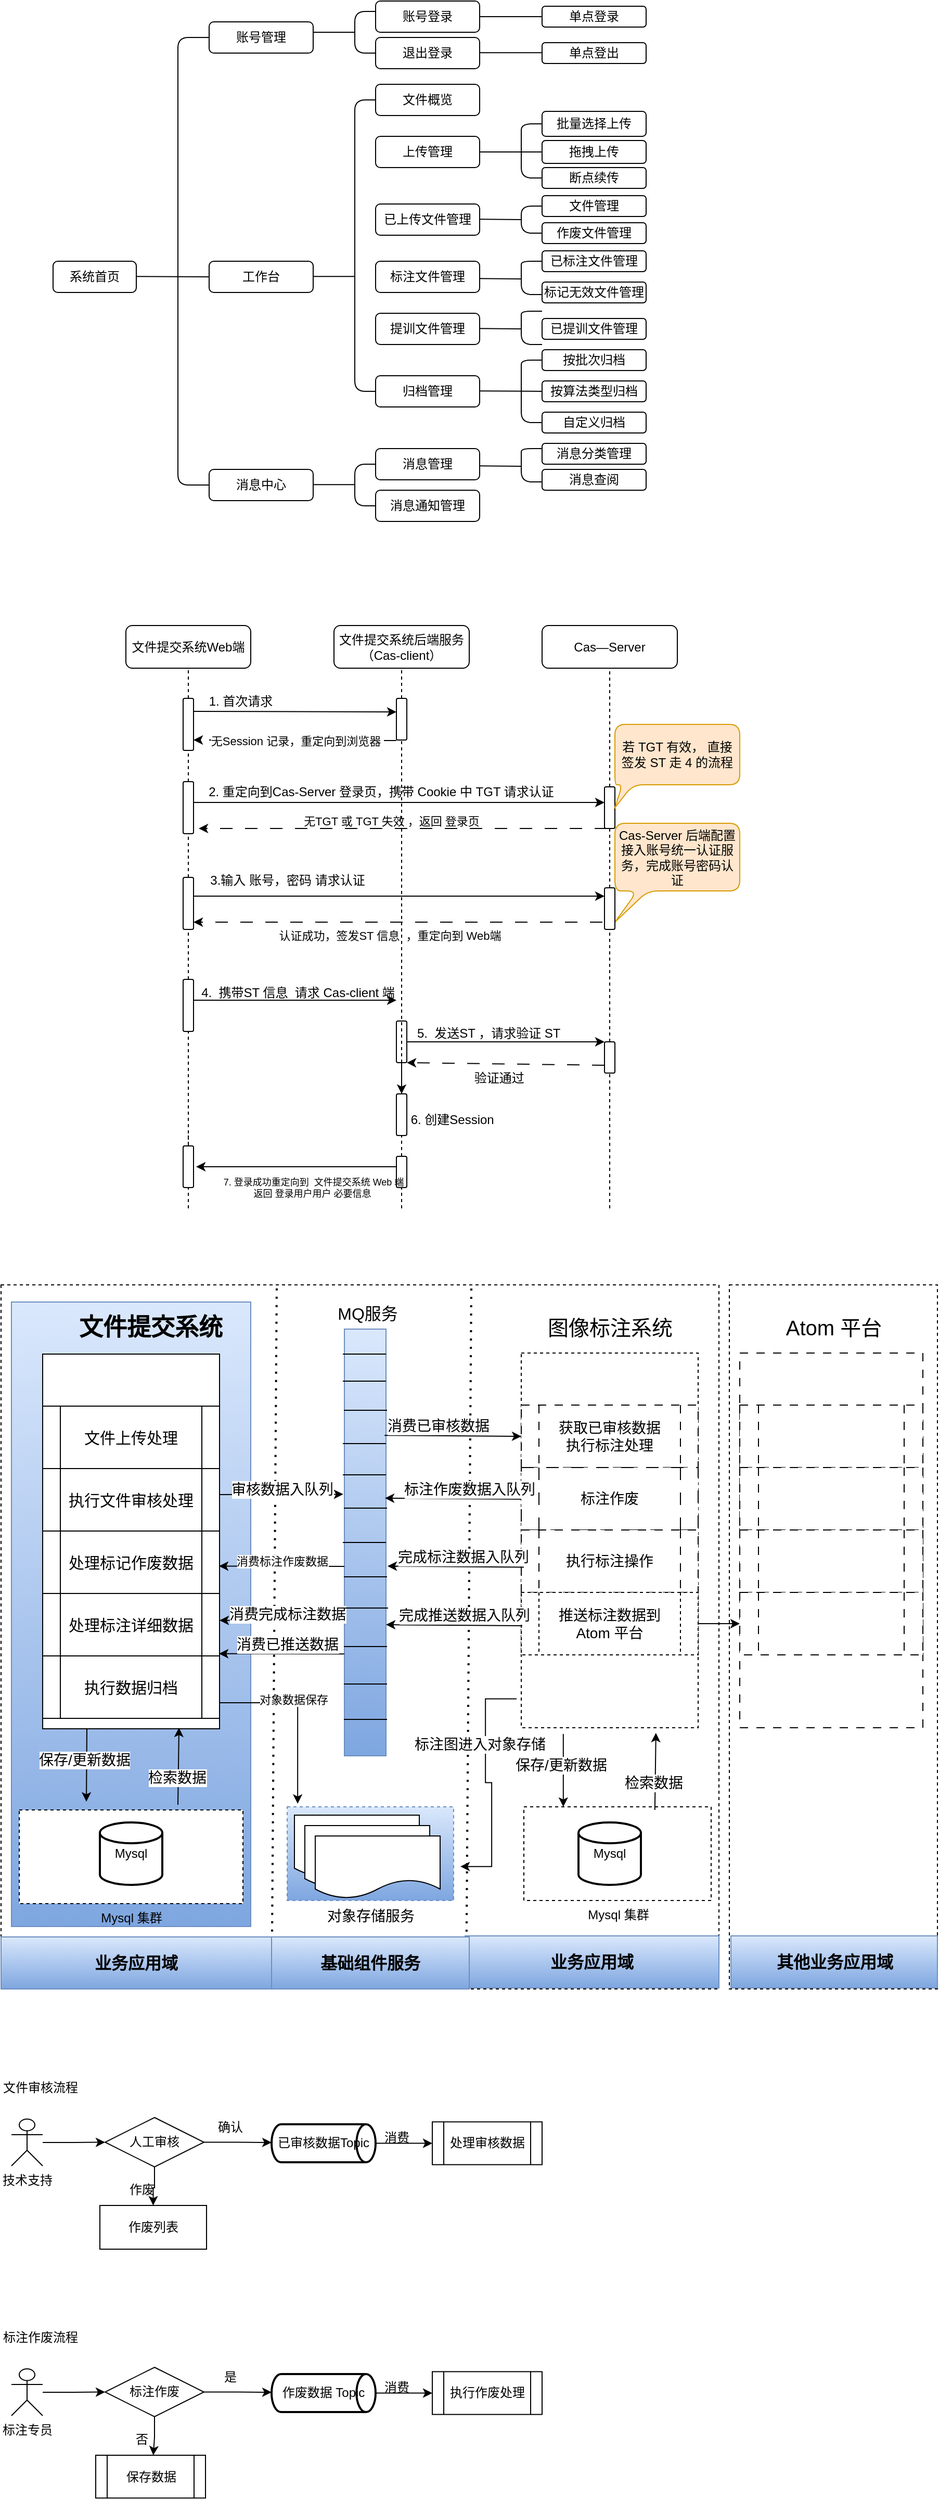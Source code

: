<mxfile version="21.5.0" type="github">
  <diagram name="第 1 页" id="7c6GsXfPJmpXfs3PlYZG">
    <mxGraphModel dx="1042" dy="887" grid="1" gridSize="10" guides="1" tooltips="1" connect="1" arrows="1" fold="1" page="1" pageScale="1" pageWidth="827" pageHeight="1169" math="0" shadow="0">
      <root>
        <mxCell id="0" />
        <mxCell id="1" parent="0" />
        <mxCell id="yygzeU2XcS9XZKGM1RRa-118" value="" style="rounded=0;whiteSpace=wrap;html=1;dashed=1;" parent="1" vertex="1">
          <mxGeometry x="720" y="1313.5" width="200" height="676.5" as="geometry" />
        </mxCell>
        <mxCell id="yygzeU2XcS9XZKGM1RRa-39" value="" style="verticalLabelPosition=bottom;verticalAlign=top;html=1;shape=mxgraph.basic.rect;fillColor2=none;strokeWidth=1;size=20;indent=5;dashed=1;" parent="1" vertex="1">
          <mxGeometry x="20" y="1313.5" width="690" height="676.5" as="geometry" />
        </mxCell>
        <mxCell id="aP0u4b7G6DM2XEWyZUNt-67" value="" style="group;rounded=1;" parent="1" vertex="1" connectable="0">
          <mxGeometry x="70" y="80" width="570" height="500" as="geometry" />
        </mxCell>
        <mxCell id="wxbYk-_Pf0BUAbt0VrcZ-1" value="系统首页" style="rounded=1;whiteSpace=wrap;html=1;labelBackgroundColor=none;" parent="aP0u4b7G6DM2XEWyZUNt-67" vertex="1">
          <mxGeometry y="250" width="80" height="30" as="geometry" />
        </mxCell>
        <mxCell id="aP0u4b7G6DM2XEWyZUNt-2" value="" style="endArrow=none;html=1;rounded=1;entryX=0;entryY=0.5;entryDx=0;entryDy=0;labelBackgroundColor=none;fontColor=default;" parent="aP0u4b7G6DM2XEWyZUNt-67" target="aP0u4b7G6DM2XEWyZUNt-4" edge="1">
          <mxGeometry width="50" height="50" relative="1" as="geometry">
            <mxPoint x="80" y="264.66" as="sourcePoint" />
            <mxPoint x="120" y="264.66" as="targetPoint" />
          </mxGeometry>
        </mxCell>
        <mxCell id="aP0u4b7G6DM2XEWyZUNt-3" value="账号管理" style="rounded=1;whiteSpace=wrap;html=1;labelBackgroundColor=none;" parent="aP0u4b7G6DM2XEWyZUNt-67" vertex="1">
          <mxGeometry x="150" y="20" width="100" height="30" as="geometry" />
        </mxCell>
        <mxCell id="aP0u4b7G6DM2XEWyZUNt-4" value="工作台" style="rounded=1;whiteSpace=wrap;html=1;labelBackgroundColor=none;" parent="aP0u4b7G6DM2XEWyZUNt-67" vertex="1">
          <mxGeometry x="150" y="250" width="100" height="30" as="geometry" />
        </mxCell>
        <mxCell id="aP0u4b7G6DM2XEWyZUNt-5" value="消息中心" style="rounded=1;whiteSpace=wrap;html=1;labelBackgroundColor=none;" parent="aP0u4b7G6DM2XEWyZUNt-67" vertex="1">
          <mxGeometry x="150" y="450" width="100" height="30" as="geometry" />
        </mxCell>
        <mxCell id="aP0u4b7G6DM2XEWyZUNt-6" value="" style="endArrow=none;html=1;rounded=1;entryX=0;entryY=0.5;entryDx=0;entryDy=0;exitX=0;exitY=0.5;exitDx=0;exitDy=0;labelBackgroundColor=none;fontColor=default;" parent="aP0u4b7G6DM2XEWyZUNt-67" source="aP0u4b7G6DM2XEWyZUNt-5" target="aP0u4b7G6DM2XEWyZUNt-3" edge="1">
          <mxGeometry width="50" height="50" relative="1" as="geometry">
            <mxPoint x="150" y="433.75" as="sourcePoint" />
            <mxPoint x="150" y="96.25" as="targetPoint" />
            <Array as="points">
              <mxPoint x="120" y="465" />
              <mxPoint x="120" y="35" />
            </Array>
          </mxGeometry>
        </mxCell>
        <mxCell id="aP0u4b7G6DM2XEWyZUNt-9" value="账号登录" style="rounded=1;whiteSpace=wrap;html=1;labelBackgroundColor=none;" parent="aP0u4b7G6DM2XEWyZUNt-67" vertex="1">
          <mxGeometry x="310" width="100" height="30" as="geometry" />
        </mxCell>
        <mxCell id="aP0u4b7G6DM2XEWyZUNt-10" value="退出登录" style="rounded=1;whiteSpace=wrap;html=1;labelBackgroundColor=none;" parent="aP0u4b7G6DM2XEWyZUNt-67" vertex="1">
          <mxGeometry x="310" y="35" width="100" height="30" as="geometry" />
        </mxCell>
        <mxCell id="aP0u4b7G6DM2XEWyZUNt-11" value="上传管理" style="rounded=1;whiteSpace=wrap;html=1;labelBackgroundColor=none;" parent="aP0u4b7G6DM2XEWyZUNt-67" vertex="1">
          <mxGeometry x="310" y="130" width="100" height="30" as="geometry" />
        </mxCell>
        <mxCell id="aP0u4b7G6DM2XEWyZUNt-12" value="已上传文件管理" style="rounded=1;whiteSpace=wrap;html=1;labelBackgroundColor=none;" parent="aP0u4b7G6DM2XEWyZUNt-67" vertex="1">
          <mxGeometry x="310" y="195" width="100" height="30" as="geometry" />
        </mxCell>
        <mxCell id="aP0u4b7G6DM2XEWyZUNt-13" value="标注文件管理" style="rounded=1;whiteSpace=wrap;html=1;labelBackgroundColor=none;" parent="aP0u4b7G6DM2XEWyZUNt-67" vertex="1">
          <mxGeometry x="310" y="250" width="100" height="30" as="geometry" />
        </mxCell>
        <mxCell id="aP0u4b7G6DM2XEWyZUNt-15" value="归档管理" style="rounded=1;whiteSpace=wrap;html=1;labelBackgroundColor=none;" parent="aP0u4b7G6DM2XEWyZUNt-67" vertex="1">
          <mxGeometry x="310" y="360" width="100" height="30" as="geometry" />
        </mxCell>
        <mxCell id="aP0u4b7G6DM2XEWyZUNt-16" value="单点登录" style="rounded=1;whiteSpace=wrap;html=1;labelBackgroundColor=none;" parent="aP0u4b7G6DM2XEWyZUNt-67" vertex="1">
          <mxGeometry x="470" y="5" width="100" height="20" as="geometry" />
        </mxCell>
        <mxCell id="aP0u4b7G6DM2XEWyZUNt-17" value="单点登出" style="rounded=1;whiteSpace=wrap;html=1;labelBackgroundColor=none;" parent="aP0u4b7G6DM2XEWyZUNt-67" vertex="1">
          <mxGeometry x="470" y="40" width="100" height="20" as="geometry" />
        </mxCell>
        <mxCell id="aP0u4b7G6DM2XEWyZUNt-20" value="提训文件管理" style="rounded=1;whiteSpace=wrap;html=1;labelBackgroundColor=none;" parent="aP0u4b7G6DM2XEWyZUNt-67" vertex="1">
          <mxGeometry x="310" y="300" width="100" height="30" as="geometry" />
        </mxCell>
        <mxCell id="aP0u4b7G6DM2XEWyZUNt-22" value="批量选择上传" style="rounded=1;whiteSpace=wrap;html=1;labelBackgroundColor=none;" parent="aP0u4b7G6DM2XEWyZUNt-67" vertex="1">
          <mxGeometry x="470" y="106" width="100" height="24" as="geometry" />
        </mxCell>
        <mxCell id="aP0u4b7G6DM2XEWyZUNt-23" value="拖拽上传" style="rounded=1;whiteSpace=wrap;html=1;labelBackgroundColor=none;" parent="aP0u4b7G6DM2XEWyZUNt-67" vertex="1">
          <mxGeometry x="470" y="134" width="100" height="22" as="geometry" />
        </mxCell>
        <mxCell id="aP0u4b7G6DM2XEWyZUNt-24" value="断点续传" style="rounded=1;whiteSpace=wrap;html=1;labelBackgroundColor=none;" parent="aP0u4b7G6DM2XEWyZUNt-67" vertex="1">
          <mxGeometry x="470" y="160" width="100" height="20" as="geometry" />
        </mxCell>
        <mxCell id="aP0u4b7G6DM2XEWyZUNt-25" value="文件管理" style="rounded=1;whiteSpace=wrap;html=1;labelBackgroundColor=none;" parent="aP0u4b7G6DM2XEWyZUNt-67" vertex="1">
          <mxGeometry x="470" y="187" width="100" height="20" as="geometry" />
        </mxCell>
        <mxCell id="aP0u4b7G6DM2XEWyZUNt-26" value="作废文件管理" style="rounded=1;whiteSpace=wrap;html=1;labelBackgroundColor=none;" parent="aP0u4b7G6DM2XEWyZUNt-67" vertex="1">
          <mxGeometry x="470" y="213" width="100" height="20" as="geometry" />
        </mxCell>
        <mxCell id="aP0u4b7G6DM2XEWyZUNt-28" value="已标注文件管理" style="rounded=1;whiteSpace=wrap;html=1;labelBackgroundColor=none;" parent="aP0u4b7G6DM2XEWyZUNt-67" vertex="1">
          <mxGeometry x="470" y="240" width="100" height="20" as="geometry" />
        </mxCell>
        <mxCell id="aP0u4b7G6DM2XEWyZUNt-29" value="标记无效文件管理" style="rounded=1;whiteSpace=wrap;html=1;labelBackgroundColor=none;" parent="aP0u4b7G6DM2XEWyZUNt-67" vertex="1">
          <mxGeometry x="470" y="270" width="100" height="20" as="geometry" />
        </mxCell>
        <mxCell id="aP0u4b7G6DM2XEWyZUNt-30" value="已提训文件管理" style="rounded=1;whiteSpace=wrap;html=1;labelBackgroundColor=none;" parent="aP0u4b7G6DM2XEWyZUNt-67" vertex="1">
          <mxGeometry x="470" y="305" width="100" height="20" as="geometry" />
        </mxCell>
        <mxCell id="aP0u4b7G6DM2XEWyZUNt-31" value="按批次归档" style="rounded=1;whiteSpace=wrap;html=1;labelBackgroundColor=none;" parent="aP0u4b7G6DM2XEWyZUNt-67" vertex="1">
          <mxGeometry x="470" y="335" width="100" height="20" as="geometry" />
        </mxCell>
        <mxCell id="aP0u4b7G6DM2XEWyZUNt-32" value="按算法类型归档" style="rounded=1;whiteSpace=wrap;html=1;labelBackgroundColor=none;" parent="aP0u4b7G6DM2XEWyZUNt-67" vertex="1">
          <mxGeometry x="470" y="365" width="100" height="20" as="geometry" />
        </mxCell>
        <mxCell id="aP0u4b7G6DM2XEWyZUNt-33" value="自定义归档" style="rounded=1;whiteSpace=wrap;html=1;labelBackgroundColor=none;" parent="aP0u4b7G6DM2XEWyZUNt-67" vertex="1">
          <mxGeometry x="470" y="395" width="100" height="20" as="geometry" />
        </mxCell>
        <mxCell id="aP0u4b7G6DM2XEWyZUNt-34" value="消息管理" style="rounded=1;whiteSpace=wrap;html=1;labelBackgroundColor=none;" parent="aP0u4b7G6DM2XEWyZUNt-67" vertex="1">
          <mxGeometry x="310" y="430" width="100" height="30" as="geometry" />
        </mxCell>
        <mxCell id="aP0u4b7G6DM2XEWyZUNt-35" value="消息通知管理" style="rounded=1;whiteSpace=wrap;html=1;labelBackgroundColor=none;" parent="aP0u4b7G6DM2XEWyZUNt-67" vertex="1">
          <mxGeometry x="310" y="470" width="100" height="30" as="geometry" />
        </mxCell>
        <mxCell id="aP0u4b7G6DM2XEWyZUNt-37" value="消息分类管理" style="rounded=1;whiteSpace=wrap;html=1;labelBackgroundColor=none;" parent="aP0u4b7G6DM2XEWyZUNt-67" vertex="1">
          <mxGeometry x="470" y="425" width="100" height="20" as="geometry" />
        </mxCell>
        <mxCell id="aP0u4b7G6DM2XEWyZUNt-38" value="消息查阅" style="rounded=1;whiteSpace=wrap;html=1;labelBackgroundColor=none;" parent="aP0u4b7G6DM2XEWyZUNt-67" vertex="1">
          <mxGeometry x="470" y="450" width="100" height="20" as="geometry" />
        </mxCell>
        <mxCell id="aP0u4b7G6DM2XEWyZUNt-42" value="" style="endArrow=none;html=1;rounded=1;exitX=0;exitY=0.5;exitDx=0;exitDy=0;entryX=0;entryY=0.5;entryDx=0;entryDy=0;labelBackgroundColor=none;fontColor=default;" parent="aP0u4b7G6DM2XEWyZUNt-67" source="aP0u4b7G6DM2XEWyZUNt-15" target="aP0u4b7G6DM2XEWyZUNt-65" edge="1">
          <mxGeometry width="50" height="50" relative="1" as="geometry">
            <mxPoint x="260" y="60" as="sourcePoint" />
            <mxPoint x="310" y="10" as="targetPoint" />
            <Array as="points">
              <mxPoint x="290" y="375" />
              <mxPoint x="290" y="95" />
            </Array>
          </mxGeometry>
        </mxCell>
        <mxCell id="aP0u4b7G6DM2XEWyZUNt-43" value="" style="endArrow=none;html=1;rounded=1;labelBackgroundColor=none;fontColor=default;" parent="aP0u4b7G6DM2XEWyZUNt-67" edge="1">
          <mxGeometry width="50" height="50" relative="1" as="geometry">
            <mxPoint x="250" y="264.66" as="sourcePoint" />
            <mxPoint x="290" y="264.66" as="targetPoint" />
          </mxGeometry>
        </mxCell>
        <mxCell id="aP0u4b7G6DM2XEWyZUNt-45" value="" style="endArrow=none;html=1;rounded=1;exitX=0;exitY=0.5;exitDx=0;exitDy=0;entryX=0;entryY=0.5;entryDx=0;entryDy=0;labelBackgroundColor=none;fontColor=default;" parent="aP0u4b7G6DM2XEWyZUNt-67" source="aP0u4b7G6DM2XEWyZUNt-10" edge="1">
          <mxGeometry width="50" height="50" relative="1" as="geometry">
            <mxPoint x="310" y="260" as="sourcePoint" />
            <mxPoint x="310" y="10" as="targetPoint" />
            <Array as="points">
              <mxPoint x="290" y="50" />
              <mxPoint x="290" y="10" />
            </Array>
          </mxGeometry>
        </mxCell>
        <mxCell id="aP0u4b7G6DM2XEWyZUNt-46" value="" style="endArrow=none;html=1;rounded=1;labelBackgroundColor=none;fontColor=default;" parent="aP0u4b7G6DM2XEWyZUNt-67" edge="1">
          <mxGeometry width="50" height="50" relative="1" as="geometry">
            <mxPoint x="250" y="30.0" as="sourcePoint" />
            <mxPoint x="290" y="30.0" as="targetPoint" />
          </mxGeometry>
        </mxCell>
        <mxCell id="aP0u4b7G6DM2XEWyZUNt-47" value="" style="endArrow=none;html=1;rounded=1;exitX=0;exitY=0.5;exitDx=0;exitDy=0;labelBackgroundColor=none;fontColor=default;" parent="aP0u4b7G6DM2XEWyZUNt-67" source="aP0u4b7G6DM2XEWyZUNt-35" edge="1">
          <mxGeometry width="50" height="50" relative="1" as="geometry">
            <mxPoint x="310" y="500" as="sourcePoint" />
            <mxPoint x="310" y="445" as="targetPoint" />
            <Array as="points">
              <mxPoint x="290" y="485" />
              <mxPoint x="290" y="445" />
            </Array>
          </mxGeometry>
        </mxCell>
        <mxCell id="aP0u4b7G6DM2XEWyZUNt-48" value="" style="endArrow=none;html=1;rounded=1;labelBackgroundColor=none;fontColor=default;" parent="aP0u4b7G6DM2XEWyZUNt-67" edge="1">
          <mxGeometry width="50" height="50" relative="1" as="geometry">
            <mxPoint x="250" y="464.66" as="sourcePoint" />
            <mxPoint x="290" y="464.66" as="targetPoint" />
          </mxGeometry>
        </mxCell>
        <mxCell id="aP0u4b7G6DM2XEWyZUNt-49" value="" style="endArrow=none;html=1;rounded=1;entryX=0;entryY=0.5;entryDx=0;entryDy=0;exitX=1;exitY=0.5;exitDx=0;exitDy=0;labelBackgroundColor=none;fontColor=default;" parent="aP0u4b7G6DM2XEWyZUNt-67" source="aP0u4b7G6DM2XEWyZUNt-9" target="aP0u4b7G6DM2XEWyZUNt-16" edge="1">
          <mxGeometry width="50" height="50" relative="1" as="geometry">
            <mxPoint x="410" y="20" as="sourcePoint" />
            <mxPoint x="460" y="-30" as="targetPoint" />
          </mxGeometry>
        </mxCell>
        <mxCell id="aP0u4b7G6DM2XEWyZUNt-50" value="" style="endArrow=none;html=1;rounded=1;entryX=0;entryY=0.5;entryDx=0;entryDy=0;exitX=1;exitY=0.5;exitDx=0;exitDy=0;labelBackgroundColor=none;fontColor=default;" parent="aP0u4b7G6DM2XEWyZUNt-67" edge="1">
          <mxGeometry width="50" height="50" relative="1" as="geometry">
            <mxPoint x="410" y="49.66" as="sourcePoint" />
            <mxPoint x="470" y="49.66" as="targetPoint" />
          </mxGeometry>
        </mxCell>
        <mxCell id="aP0u4b7G6DM2XEWyZUNt-51" value="" style="endArrow=none;html=1;rounded=1;entryX=0;entryY=0.5;entryDx=0;entryDy=0;exitX=0;exitY=0.5;exitDx=0;exitDy=0;labelBackgroundColor=none;fontColor=default;" parent="aP0u4b7G6DM2XEWyZUNt-67" source="aP0u4b7G6DM2XEWyZUNt-24" target="aP0u4b7G6DM2XEWyZUNt-22" edge="1">
          <mxGeometry width="50" height="50" relative="1" as="geometry">
            <mxPoint x="470" y="140" as="sourcePoint" />
            <mxPoint x="470" y="110" as="targetPoint" />
            <Array as="points">
              <mxPoint x="450" y="170" />
              <mxPoint x="450" y="140" />
              <mxPoint x="450" y="118" />
            </Array>
          </mxGeometry>
        </mxCell>
        <mxCell id="aP0u4b7G6DM2XEWyZUNt-53" value="" style="endArrow=none;html=1;rounded=1;exitX=1;exitY=0.5;exitDx=0;exitDy=0;entryX=0;entryY=0.5;entryDx=0;entryDy=0;labelBackgroundColor=none;fontColor=default;" parent="aP0u4b7G6DM2XEWyZUNt-67" source="aP0u4b7G6DM2XEWyZUNt-11" target="aP0u4b7G6DM2XEWyZUNt-23" edge="1">
          <mxGeometry width="50" height="50" relative="1" as="geometry">
            <mxPoint x="410" y="135.66" as="sourcePoint" />
            <mxPoint x="450" y="136" as="targetPoint" />
          </mxGeometry>
        </mxCell>
        <mxCell id="aP0u4b7G6DM2XEWyZUNt-54" value="" style="endArrow=none;html=1;rounded=1;entryX=0;entryY=0.5;entryDx=0;entryDy=0;exitX=0;exitY=0.5;exitDx=0;exitDy=0;labelBackgroundColor=none;fontColor=default;" parent="aP0u4b7G6DM2XEWyZUNt-67" source="aP0u4b7G6DM2XEWyZUNt-26" target="aP0u4b7G6DM2XEWyZUNt-25" edge="1">
          <mxGeometry width="50" height="50" relative="1" as="geometry">
            <mxPoint x="470" y="227" as="sourcePoint" />
            <mxPoint x="470" y="175" as="targetPoint" />
            <Array as="points">
              <mxPoint x="450" y="223" />
              <mxPoint x="450" y="197" />
            </Array>
          </mxGeometry>
        </mxCell>
        <mxCell id="aP0u4b7G6DM2XEWyZUNt-55" value="" style="endArrow=none;html=1;rounded=1;exitX=1;exitY=0.5;exitDx=0;exitDy=0;labelBackgroundColor=none;fontColor=default;" parent="aP0u4b7G6DM2XEWyZUNt-67" edge="1">
          <mxGeometry width="50" height="50" relative="1" as="geometry">
            <mxPoint x="410" y="209.66" as="sourcePoint" />
            <mxPoint x="450" y="210" as="targetPoint" />
          </mxGeometry>
        </mxCell>
        <mxCell id="aP0u4b7G6DM2XEWyZUNt-56" value="" style="endArrow=none;html=1;rounded=1;entryX=0;entryY=0.5;entryDx=0;entryDy=0;exitX=0;exitY=0.5;exitDx=0;exitDy=0;labelBackgroundColor=none;fontColor=default;" parent="aP0u4b7G6DM2XEWyZUNt-67" edge="1">
          <mxGeometry width="50" height="50" relative="1" as="geometry">
            <mxPoint x="470" y="282" as="sourcePoint" />
            <mxPoint x="470" y="250" as="targetPoint" />
            <Array as="points">
              <mxPoint x="450" y="282" />
              <mxPoint x="450" y="262" />
              <mxPoint x="450" y="250" />
            </Array>
          </mxGeometry>
        </mxCell>
        <mxCell id="aP0u4b7G6DM2XEWyZUNt-57" value="" style="endArrow=none;html=1;rounded=1;exitX=1;exitY=0.5;exitDx=0;exitDy=0;labelBackgroundColor=none;fontColor=default;" parent="aP0u4b7G6DM2XEWyZUNt-67" edge="1">
          <mxGeometry width="50" height="50" relative="1" as="geometry">
            <mxPoint x="410" y="266.66" as="sourcePoint" />
            <mxPoint x="450" y="267" as="targetPoint" />
          </mxGeometry>
        </mxCell>
        <mxCell id="aP0u4b7G6DM2XEWyZUNt-58" value="" style="endArrow=none;html=1;rounded=1;entryX=0;entryY=0.5;entryDx=0;entryDy=0;exitX=0;exitY=0.5;exitDx=0;exitDy=0;labelBackgroundColor=none;fontColor=default;" parent="aP0u4b7G6DM2XEWyZUNt-67" edge="1">
          <mxGeometry width="50" height="50" relative="1" as="geometry">
            <mxPoint x="470" y="330" as="sourcePoint" />
            <mxPoint x="470" y="298" as="targetPoint" />
            <Array as="points">
              <mxPoint x="450" y="330" />
              <mxPoint x="450" y="310" />
              <mxPoint x="450" y="298" />
            </Array>
          </mxGeometry>
        </mxCell>
        <mxCell id="aP0u4b7G6DM2XEWyZUNt-59" value="" style="endArrow=none;html=1;rounded=1;exitX=1;exitY=0.5;exitDx=0;exitDy=0;labelBackgroundColor=none;fontColor=default;" parent="aP0u4b7G6DM2XEWyZUNt-67" edge="1">
          <mxGeometry width="50" height="50" relative="1" as="geometry">
            <mxPoint x="410" y="314.66" as="sourcePoint" />
            <mxPoint x="450" y="315" as="targetPoint" />
          </mxGeometry>
        </mxCell>
        <mxCell id="aP0u4b7G6DM2XEWyZUNt-61" value="" style="endArrow=none;html=1;rounded=1;exitX=1;exitY=0.5;exitDx=0;exitDy=0;entryX=0;entryY=0.5;entryDx=0;entryDy=0;labelBackgroundColor=none;fontColor=default;" parent="aP0u4b7G6DM2XEWyZUNt-67" target="aP0u4b7G6DM2XEWyZUNt-32" edge="1">
          <mxGeometry width="50" height="50" relative="1" as="geometry">
            <mxPoint x="410" y="374.66" as="sourcePoint" />
            <mxPoint x="450" y="375" as="targetPoint" />
          </mxGeometry>
        </mxCell>
        <mxCell id="aP0u4b7G6DM2XEWyZUNt-62" value="" style="endArrow=none;html=1;rounded=1;entryX=0;entryY=0.5;entryDx=0;entryDy=0;exitX=0;exitY=0.5;exitDx=0;exitDy=0;labelBackgroundColor=none;fontColor=default;" parent="aP0u4b7G6DM2XEWyZUNt-67" edge="1">
          <mxGeometry width="50" height="50" relative="1" as="geometry">
            <mxPoint x="470" y="462" as="sourcePoint" />
            <mxPoint x="470" y="430" as="targetPoint" />
            <Array as="points">
              <mxPoint x="450" y="462" />
              <mxPoint x="450" y="442" />
              <mxPoint x="450" y="430" />
            </Array>
          </mxGeometry>
        </mxCell>
        <mxCell id="aP0u4b7G6DM2XEWyZUNt-63" value="" style="endArrow=none;html=1;rounded=1;exitX=1;exitY=0.5;exitDx=0;exitDy=0;labelBackgroundColor=none;fontColor=default;" parent="aP0u4b7G6DM2XEWyZUNt-67" edge="1">
          <mxGeometry width="50" height="50" relative="1" as="geometry">
            <mxPoint x="410" y="446.66" as="sourcePoint" />
            <mxPoint x="450" y="447" as="targetPoint" />
          </mxGeometry>
        </mxCell>
        <mxCell id="aP0u4b7G6DM2XEWyZUNt-64" value="" style="endArrow=none;html=1;rounded=1;entryX=0;entryY=0.5;entryDx=0;entryDy=0;exitX=0;exitY=0.5;exitDx=0;exitDy=0;labelBackgroundColor=none;fontColor=default;" parent="aP0u4b7G6DM2XEWyZUNt-67" source="aP0u4b7G6DM2XEWyZUNt-33" target="aP0u4b7G6DM2XEWyZUNt-31" edge="1">
          <mxGeometry width="50" height="50" relative="1" as="geometry">
            <mxPoint x="470" y="382" as="sourcePoint" />
            <mxPoint x="470" y="350" as="targetPoint" />
            <Array as="points">
              <mxPoint x="450" y="405" />
              <mxPoint x="450" y="362" />
              <mxPoint x="450" y="345" />
            </Array>
          </mxGeometry>
        </mxCell>
        <mxCell id="aP0u4b7G6DM2XEWyZUNt-65" value="文件概览" style="rounded=1;whiteSpace=wrap;html=1;labelBackgroundColor=none;" parent="aP0u4b7G6DM2XEWyZUNt-67" vertex="1">
          <mxGeometry x="310" y="80" width="100" height="30" as="geometry" />
        </mxCell>
        <mxCell id="bICUuLSEpUSDCcMhBE6c-66" value="" style="group;rounded=1;" parent="1" vertex="1" connectable="0">
          <mxGeometry x="140" y="680" width="590" height="560" as="geometry" />
        </mxCell>
        <mxCell id="bICUuLSEpUSDCcMhBE6c-1" value="" style="endArrow=none;dashed=1;html=1;rounded=1;" parent="bICUuLSEpUSDCcMhBE6c-66" source="bICUuLSEpUSDCcMhBE6c-7" edge="1">
          <mxGeometry width="50" height="50" relative="1" as="geometry">
            <mxPoint x="60" y="490" as="sourcePoint" />
            <mxPoint x="60" y="40" as="targetPoint" />
          </mxGeometry>
        </mxCell>
        <mxCell id="bICUuLSEpUSDCcMhBE6c-4" value="文件提交系统后端服务&lt;br&gt;（Cas-client）" style="rounded=1;whiteSpace=wrap;html=1;" parent="bICUuLSEpUSDCcMhBE6c-66" vertex="1">
          <mxGeometry x="200" width="130" height="41" as="geometry" />
        </mxCell>
        <mxCell id="bICUuLSEpUSDCcMhBE6c-5" value="Cas—Server" style="rounded=1;whiteSpace=wrap;html=1;" parent="bICUuLSEpUSDCcMhBE6c-66" vertex="1">
          <mxGeometry x="400" width="130" height="41" as="geometry" />
        </mxCell>
        <mxCell id="bICUuLSEpUSDCcMhBE6c-6" value="文件提交系统Web端" style="rounded=1;whiteSpace=wrap;html=1;" parent="bICUuLSEpUSDCcMhBE6c-66" vertex="1">
          <mxGeometry width="120" height="41" as="geometry" />
        </mxCell>
        <mxCell id="bICUuLSEpUSDCcMhBE6c-7" value="" style="rounded=1;whiteSpace=wrap;html=1;" parent="bICUuLSEpUSDCcMhBE6c-66" vertex="1">
          <mxGeometry x="55" y="70" width="10" height="50" as="geometry" />
        </mxCell>
        <mxCell id="bICUuLSEpUSDCcMhBE6c-9" value="" style="endArrow=classic;html=1;rounded=1;exitX=1;exitY=0.25;exitDx=0;exitDy=0;" parent="bICUuLSEpUSDCcMhBE6c-66" source="bICUuLSEpUSDCcMhBE6c-7" edge="1">
          <mxGeometry width="50" height="50" relative="1" as="geometry">
            <mxPoint x="220" y="310" as="sourcePoint" />
            <mxPoint x="260" y="83" as="targetPoint" />
          </mxGeometry>
        </mxCell>
        <mxCell id="bICUuLSEpUSDCcMhBE6c-10" value="1. 首次请求" style="text;html=1;align=center;verticalAlign=middle;resizable=0;points=[];autosize=1;strokeColor=none;fillColor=none;rounded=1;" parent="bICUuLSEpUSDCcMhBE6c-66" vertex="1">
          <mxGeometry x="70" y="58" width="80" height="30" as="geometry" />
        </mxCell>
        <mxCell id="bICUuLSEpUSDCcMhBE6c-11" value="" style="rounded=1;whiteSpace=wrap;html=1;" parent="bICUuLSEpUSDCcMhBE6c-66" vertex="1">
          <mxGeometry x="260" y="70" width="10" height="40" as="geometry" />
        </mxCell>
        <mxCell id="bICUuLSEpUSDCcMhBE6c-2" value="" style="endArrow=none;dashed=1;html=1;rounded=1;" parent="bICUuLSEpUSDCcMhBE6c-66" source="bICUuLSEpUSDCcMhBE6c-11" target="bICUuLSEpUSDCcMhBE6c-4" edge="1">
          <mxGeometry width="50" height="50" relative="1" as="geometry">
            <mxPoint x="265" y="490" as="sourcePoint" />
            <mxPoint x="260" y="39" as="targetPoint" />
          </mxGeometry>
        </mxCell>
        <mxCell id="bICUuLSEpUSDCcMhBE6c-13" value="" style="endArrow=classic;html=1;rounded=1;entryX=1;entryY=0.75;entryDx=0;entryDy=0;dashed=1;dashPattern=12 12;" parent="bICUuLSEpUSDCcMhBE6c-66" edge="1">
          <mxGeometry relative="1" as="geometry">
            <mxPoint x="260" y="110.5" as="sourcePoint" />
            <mxPoint x="65" y="110" as="targetPoint" />
          </mxGeometry>
        </mxCell>
        <mxCell id="bICUuLSEpUSDCcMhBE6c-14" value="无Session 记录，重定向到浏览器" style="edgeLabel;resizable=0;html=1;align=center;verticalAlign=middle;rounded=1;" parent="bICUuLSEpUSDCcMhBE6c-13" connectable="0" vertex="1">
          <mxGeometry relative="1" as="geometry" />
        </mxCell>
        <mxCell id="bICUuLSEpUSDCcMhBE6c-16" value="" style="rounded=1;whiteSpace=wrap;html=1;" parent="bICUuLSEpUSDCcMhBE6c-66" vertex="1">
          <mxGeometry x="55" y="150" width="10" height="50" as="geometry" />
        </mxCell>
        <mxCell id="bICUuLSEpUSDCcMhBE6c-8" value="" style="endArrow=none;dashed=1;html=1;rounded=1;" parent="bICUuLSEpUSDCcMhBE6c-66" source="bICUuLSEpUSDCcMhBE6c-16" target="bICUuLSEpUSDCcMhBE6c-7" edge="1">
          <mxGeometry width="50" height="50" relative="1" as="geometry">
            <mxPoint x="60" y="490" as="sourcePoint" />
            <mxPoint x="60" y="40" as="targetPoint" />
          </mxGeometry>
        </mxCell>
        <mxCell id="bICUuLSEpUSDCcMhBE6c-18" value="" style="endArrow=classic;html=1;rounded=1;exitX=1;exitY=0.25;exitDx=0;exitDy=0;" parent="bICUuLSEpUSDCcMhBE6c-66" edge="1">
          <mxGeometry width="50" height="50" relative="1" as="geometry">
            <mxPoint x="65" y="170" as="sourcePoint" />
            <mxPoint x="460" y="170" as="targetPoint" />
          </mxGeometry>
        </mxCell>
        <mxCell id="bICUuLSEpUSDCcMhBE6c-19" value="" style="rounded=1;whiteSpace=wrap;html=1;" parent="bICUuLSEpUSDCcMhBE6c-66" vertex="1">
          <mxGeometry x="460" y="155" width="10" height="40" as="geometry" />
        </mxCell>
        <mxCell id="bICUuLSEpUSDCcMhBE6c-3" value="" style="endArrow=none;dashed=1;html=1;rounded=1;entryX=0.5;entryY=1;entryDx=0;entryDy=0;" parent="bICUuLSEpUSDCcMhBE6c-66" source="bICUuLSEpUSDCcMhBE6c-19" target="bICUuLSEpUSDCcMhBE6c-5" edge="1">
          <mxGeometry width="50" height="50" relative="1" as="geometry">
            <mxPoint x="460" y="489" as="sourcePoint" />
            <mxPoint x="460" y="39" as="targetPoint" />
          </mxGeometry>
        </mxCell>
        <mxCell id="bICUuLSEpUSDCcMhBE6c-21" value="2. 重定向到Cas-Server 登录页，携带 Cookie 中 TGT 请求认证" style="text;html=1;align=center;verticalAlign=middle;resizable=0;points=[];autosize=1;strokeColor=none;fillColor=none;rounded=1;" parent="bICUuLSEpUSDCcMhBE6c-66" vertex="1">
          <mxGeometry x="65" y="145" width="360" height="30" as="geometry" />
        </mxCell>
        <mxCell id="bICUuLSEpUSDCcMhBE6c-22" value="无TGT 或 TGT 失效 ，返回 登录页" style="edgeLabel;resizable=0;html=1;align=center;verticalAlign=middle;rounded=1;" parent="bICUuLSEpUSDCcMhBE6c-66" connectable="0" vertex="1">
          <mxGeometry x="264.998" y="190.0" as="geometry">
            <mxPoint x="-10" y="-2" as="offset" />
          </mxGeometry>
        </mxCell>
        <mxCell id="bICUuLSEpUSDCcMhBE6c-24" value="" style="endArrow=classic;html=1;rounded=1;exitX=0.25;exitY=1;exitDx=0;exitDy=0;dashed=1;dashPattern=12 12;" parent="bICUuLSEpUSDCcMhBE6c-66" source="bICUuLSEpUSDCcMhBE6c-19" edge="1">
          <mxGeometry width="50" height="50" relative="1" as="geometry">
            <mxPoint x="20" y="250" as="sourcePoint" />
            <mxPoint x="70" y="195" as="targetPoint" />
          </mxGeometry>
        </mxCell>
        <mxCell id="bICUuLSEpUSDCcMhBE6c-25" value="" style="endArrow=classic;html=1;rounded=1;exitX=1;exitY=0.25;exitDx=0;exitDy=0;" parent="bICUuLSEpUSDCcMhBE6c-66" edge="1">
          <mxGeometry width="50" height="50" relative="1" as="geometry">
            <mxPoint x="65" y="260" as="sourcePoint" />
            <mxPoint x="460" y="260" as="targetPoint" />
          </mxGeometry>
        </mxCell>
        <mxCell id="bICUuLSEpUSDCcMhBE6c-26" value="" style="rounded=1;whiteSpace=wrap;html=1;" parent="bICUuLSEpUSDCcMhBE6c-66" vertex="1">
          <mxGeometry x="55" y="242" width="10" height="50" as="geometry" />
        </mxCell>
        <mxCell id="bICUuLSEpUSDCcMhBE6c-17" value="" style="endArrow=none;dashed=1;html=1;rounded=1;" parent="bICUuLSEpUSDCcMhBE6c-66" source="bICUuLSEpUSDCcMhBE6c-26" target="bICUuLSEpUSDCcMhBE6c-16" edge="1">
          <mxGeometry width="50" height="50" relative="1" as="geometry">
            <mxPoint x="60" y="490" as="sourcePoint" />
            <mxPoint x="60" y="120" as="targetPoint" />
          </mxGeometry>
        </mxCell>
        <mxCell id="bICUuLSEpUSDCcMhBE6c-30" value="3.输入 账号，密码 请求认证" style="text;html=1;align=center;verticalAlign=middle;resizable=0;points=[];autosize=1;strokeColor=none;fillColor=none;rounded=1;" parent="bICUuLSEpUSDCcMhBE6c-66" vertex="1">
          <mxGeometry x="70" y="230" width="170" height="30" as="geometry" />
        </mxCell>
        <mxCell id="bICUuLSEpUSDCcMhBE6c-32" value="认证成功，签发ST 信息&amp;nbsp; ，重定向到 Web端&amp;nbsp;" style="edgeLabel;resizable=0;html=1;align=center;verticalAlign=middle;rounded=1;" parent="bICUuLSEpUSDCcMhBE6c-66" connectable="0" vertex="1">
          <mxGeometry x="264.998" y="300.0" as="geometry">
            <mxPoint x="-10" y="-2" as="offset" />
          </mxGeometry>
        </mxCell>
        <mxCell id="bICUuLSEpUSDCcMhBE6c-33" value="" style="endArrow=classic;html=1;rounded=1;exitX=0.25;exitY=1;exitDx=0;exitDy=0;dashed=1;dashPattern=12 12;" parent="bICUuLSEpUSDCcMhBE6c-66" edge="1">
          <mxGeometry width="50" height="50" relative="1" as="geometry">
            <mxPoint x="458" y="285" as="sourcePoint" />
            <mxPoint x="65" y="285" as="targetPoint" />
          </mxGeometry>
        </mxCell>
        <mxCell id="bICUuLSEpUSDCcMhBE6c-34" value="" style="rounded=1;whiteSpace=wrap;html=1;" parent="bICUuLSEpUSDCcMhBE6c-66" vertex="1">
          <mxGeometry x="55" y="340" width="10" height="50" as="geometry" />
        </mxCell>
        <mxCell id="bICUuLSEpUSDCcMhBE6c-27" value="" style="endArrow=none;dashed=1;html=1;rounded=1;" parent="bICUuLSEpUSDCcMhBE6c-66" source="bICUuLSEpUSDCcMhBE6c-34" target="bICUuLSEpUSDCcMhBE6c-26" edge="1">
          <mxGeometry width="50" height="50" relative="1" as="geometry">
            <mxPoint x="60" y="490" as="sourcePoint" />
            <mxPoint x="60" y="200" as="targetPoint" />
          </mxGeometry>
        </mxCell>
        <mxCell id="bICUuLSEpUSDCcMhBE6c-36" value="" style="endArrow=classic;html=1;rounded=1;exitX=1;exitY=0.25;exitDx=0;exitDy=0;" parent="bICUuLSEpUSDCcMhBE6c-66" edge="1">
          <mxGeometry width="50" height="50" relative="1" as="geometry">
            <mxPoint x="65" y="360" as="sourcePoint" />
            <mxPoint x="260" y="360" as="targetPoint" />
          </mxGeometry>
        </mxCell>
        <mxCell id="bICUuLSEpUSDCcMhBE6c-37" value="4.&amp;nbsp; 携带ST 信息&amp;nbsp; 请求 Cas-client 端" style="text;html=1;align=center;verticalAlign=middle;resizable=0;points=[];autosize=1;strokeColor=none;fillColor=none;rounded=1;" parent="bICUuLSEpUSDCcMhBE6c-66" vertex="1">
          <mxGeometry x="60" y="338" width="210" height="30" as="geometry" />
        </mxCell>
        <mxCell id="bICUuLSEpUSDCcMhBE6c-38" value="5.&amp;nbsp; 发送ST ，请求验证 ST&amp;nbsp;" style="text;html=1;align=center;verticalAlign=middle;resizable=0;points=[];autosize=1;strokeColor=none;fillColor=none;rounded=1;" parent="bICUuLSEpUSDCcMhBE6c-66" vertex="1">
          <mxGeometry x="270" y="377" width="160" height="30" as="geometry" />
        </mxCell>
        <mxCell id="bICUuLSEpUSDCcMhBE6c-39" value="" style="endArrow=classic;html=1;rounded=1;" parent="bICUuLSEpUSDCcMhBE6c-66" edge="1">
          <mxGeometry width="50" height="50" relative="1" as="geometry">
            <mxPoint x="265" y="400" as="sourcePoint" />
            <mxPoint x="460" y="400" as="targetPoint" />
          </mxGeometry>
        </mxCell>
        <mxCell id="bICUuLSEpUSDCcMhBE6c-40" value="" style="rounded=1;whiteSpace=wrap;html=1;" parent="bICUuLSEpUSDCcMhBE6c-66" vertex="1">
          <mxGeometry x="260" y="380" width="10" height="40" as="geometry" />
        </mxCell>
        <mxCell id="bICUuLSEpUSDCcMhBE6c-43" value="" style="endArrow=none;dashed=1;html=1;rounded=1;" parent="bICUuLSEpUSDCcMhBE6c-66" target="bICUuLSEpUSDCcMhBE6c-42" edge="1">
          <mxGeometry width="50" height="50" relative="1" as="geometry">
            <mxPoint x="465" y="560" as="sourcePoint" />
            <mxPoint x="465" y="195" as="targetPoint" />
          </mxGeometry>
        </mxCell>
        <mxCell id="bICUuLSEpUSDCcMhBE6c-42" value="" style="rounded=1;whiteSpace=wrap;html=1;" parent="bICUuLSEpUSDCcMhBE6c-66" vertex="1">
          <mxGeometry x="460" y="400" width="10" height="30" as="geometry" />
        </mxCell>
        <mxCell id="bICUuLSEpUSDCcMhBE6c-44" value="" style="endArrow=classic;html=1;rounded=1;exitX=0;exitY=0.75;exitDx=0;exitDy=0;dashed=1;dashPattern=12 12;" parent="bICUuLSEpUSDCcMhBE6c-66" source="bICUuLSEpUSDCcMhBE6c-42" edge="1">
          <mxGeometry width="50" height="50" relative="1" as="geometry">
            <mxPoint x="448" y="420" as="sourcePoint" />
            <mxPoint x="270" y="420" as="targetPoint" />
          </mxGeometry>
        </mxCell>
        <mxCell id="bICUuLSEpUSDCcMhBE6c-45" value="验证通过&amp;nbsp;" style="text;html=1;align=center;verticalAlign=middle;resizable=0;points=[];autosize=1;strokeColor=none;fillColor=none;rounded=1;" parent="bICUuLSEpUSDCcMhBE6c-66" vertex="1">
          <mxGeometry x="325" y="420" width="70" height="30" as="geometry" />
        </mxCell>
        <mxCell id="bICUuLSEpUSDCcMhBE6c-46" value="" style="endArrow=classic;html=1;rounded=1;" parent="bICUuLSEpUSDCcMhBE6c-66" edge="1">
          <mxGeometry width="50" height="50" relative="1" as="geometry">
            <mxPoint x="262.5" y="520" as="sourcePoint" />
            <mxPoint x="67.5" y="520" as="targetPoint" />
          </mxGeometry>
        </mxCell>
        <mxCell id="bICUuLSEpUSDCcMhBE6c-48" value="" style="endArrow=none;dashed=1;html=1;rounded=1;" parent="bICUuLSEpUSDCcMhBE6c-66" target="bICUuLSEpUSDCcMhBE6c-47" edge="1">
          <mxGeometry width="50" height="50" relative="1" as="geometry">
            <mxPoint x="60" y="490" as="sourcePoint" />
            <mxPoint x="60" y="390" as="targetPoint" />
          </mxGeometry>
        </mxCell>
        <mxCell id="bICUuLSEpUSDCcMhBE6c-50" value="" style="endArrow=none;dashed=1;html=1;rounded=1;" parent="bICUuLSEpUSDCcMhBE6c-66" target="bICUuLSEpUSDCcMhBE6c-49" edge="1">
          <mxGeometry width="50" height="50" relative="1" as="geometry">
            <mxPoint x="265" y="490" as="sourcePoint" />
            <mxPoint x="265" y="420" as="targetPoint" />
          </mxGeometry>
        </mxCell>
        <mxCell id="bICUuLSEpUSDCcMhBE6c-53" value="" style="endArrow=none;dashed=1;html=1;rounded=1;" parent="bICUuLSEpUSDCcMhBE6c-66" target="bICUuLSEpUSDCcMhBE6c-47" edge="1">
          <mxGeometry width="50" height="50" relative="1" as="geometry">
            <mxPoint x="60" y="560" as="sourcePoint" />
            <mxPoint x="60" y="390" as="targetPoint" />
          </mxGeometry>
        </mxCell>
        <mxCell id="bICUuLSEpUSDCcMhBE6c-47" value="" style="rounded=1;whiteSpace=wrap;html=1;" parent="bICUuLSEpUSDCcMhBE6c-66" vertex="1">
          <mxGeometry x="55" y="500" width="10" height="40" as="geometry" />
        </mxCell>
        <mxCell id="bICUuLSEpUSDCcMhBE6c-35" value="" style="endArrow=none;dashed=1;html=1;rounded=1;" parent="bICUuLSEpUSDCcMhBE6c-66" source="bICUuLSEpUSDCcMhBE6c-47" target="bICUuLSEpUSDCcMhBE6c-34" edge="1">
          <mxGeometry width="50" height="50" relative="1" as="geometry">
            <mxPoint x="60" y="560" as="sourcePoint" />
            <mxPoint x="60" y="292" as="targetPoint" />
          </mxGeometry>
        </mxCell>
        <mxCell id="bICUuLSEpUSDCcMhBE6c-49" value="" style="rounded=1;whiteSpace=wrap;html=1;" parent="bICUuLSEpUSDCcMhBE6c-66" vertex="1">
          <mxGeometry x="260" y="450" width="10" height="40" as="geometry" />
        </mxCell>
        <mxCell id="bICUuLSEpUSDCcMhBE6c-12" value="" style="endArrow=none;dashed=1;html=1;rounded=1;" parent="bICUuLSEpUSDCcMhBE6c-66" source="bICUuLSEpUSDCcMhBE6c-49" target="bICUuLSEpUSDCcMhBE6c-11" edge="1">
          <mxGeometry width="50" height="50" relative="1" as="geometry">
            <mxPoint x="265" y="560" as="sourcePoint" />
            <mxPoint x="265" y="41" as="targetPoint" />
          </mxGeometry>
        </mxCell>
        <mxCell id="bICUuLSEpUSDCcMhBE6c-41" value="" style="endArrow=none;dashed=1;html=1;rounded=1;" parent="bICUuLSEpUSDCcMhBE6c-66" source="bICUuLSEpUSDCcMhBE6c-49" target="bICUuLSEpUSDCcMhBE6c-40" edge="1">
          <mxGeometry width="50" height="50" relative="1" as="geometry">
            <mxPoint x="265" y="490" as="sourcePoint" />
            <mxPoint x="265" y="110" as="targetPoint" />
          </mxGeometry>
        </mxCell>
        <mxCell id="bICUuLSEpUSDCcMhBE6c-57" style="edgeStyle=orthogonalEdgeStyle;rounded=1;orthogonalLoop=1;jettySize=auto;html=1;exitX=0.5;exitY=1;exitDx=0;exitDy=0;entryX=0.5;entryY=0;entryDx=0;entryDy=0;" parent="bICUuLSEpUSDCcMhBE6c-66" source="bICUuLSEpUSDCcMhBE6c-40" target="bICUuLSEpUSDCcMhBE6c-49" edge="1">
          <mxGeometry relative="1" as="geometry" />
        </mxCell>
        <mxCell id="bICUuLSEpUSDCcMhBE6c-56" value="" style="endArrow=none;dashed=1;html=1;rounded=1;" parent="bICUuLSEpUSDCcMhBE6c-66" target="bICUuLSEpUSDCcMhBE6c-55" edge="1">
          <mxGeometry width="50" height="50" relative="1" as="geometry">
            <mxPoint x="265" y="560" as="sourcePoint" />
            <mxPoint x="265" y="490" as="targetPoint" />
          </mxGeometry>
        </mxCell>
        <mxCell id="bICUuLSEpUSDCcMhBE6c-55" value="" style="rounded=1;whiteSpace=wrap;html=1;" parent="bICUuLSEpUSDCcMhBE6c-66" vertex="1">
          <mxGeometry x="260" y="510" width="10" height="30" as="geometry" />
        </mxCell>
        <mxCell id="bICUuLSEpUSDCcMhBE6c-54" value="" style="endArrow=none;dashed=1;html=1;rounded=1;" parent="bICUuLSEpUSDCcMhBE6c-66" source="bICUuLSEpUSDCcMhBE6c-55" target="bICUuLSEpUSDCcMhBE6c-49" edge="1">
          <mxGeometry width="50" height="50" relative="1" as="geometry">
            <mxPoint x="265" y="560" as="sourcePoint" />
            <mxPoint x="265" y="110" as="targetPoint" />
          </mxGeometry>
        </mxCell>
        <mxCell id="bICUuLSEpUSDCcMhBE6c-58" value="6. 创建Session&amp;nbsp;" style="text;html=1;align=center;verticalAlign=middle;resizable=0;points=[];autosize=1;strokeColor=none;fillColor=none;rounded=1;" parent="bICUuLSEpUSDCcMhBE6c-66" vertex="1">
          <mxGeometry x="260" y="460" width="110" height="30" as="geometry" />
        </mxCell>
        <mxCell id="bICUuLSEpUSDCcMhBE6c-59" value="7. 登录成功重定向到&amp;nbsp; 文件提交系统 Web 端&lt;br&gt;返回 登录用户用户 必要信息&amp;nbsp;" style="text;html=1;align=center;verticalAlign=middle;resizable=0;points=[];autosize=1;strokeColor=none;fillColor=none;fontSize=9;rounded=1;" parent="bICUuLSEpUSDCcMhBE6c-66" vertex="1">
          <mxGeometry x="55" y="520" width="250" height="40" as="geometry" />
        </mxCell>
        <mxCell id="bICUuLSEpUSDCcMhBE6c-60" value="若 TGT 有效， 直接 签发 ST 走 4 的流程" style="shape=callout;whiteSpace=wrap;html=1;perimeter=calloutPerimeter;size=22;position=0.06;position2=0;base=10;fillColor=#ffe6cc;strokeColor=#d79b00;rounded=1;" parent="bICUuLSEpUSDCcMhBE6c-66" vertex="1">
          <mxGeometry x="470" y="95" width="120" height="80" as="geometry" />
        </mxCell>
        <mxCell id="bICUuLSEpUSDCcMhBE6c-62" value="Cas-Server 后端配置 接入账号统一认证服务，完成账号密码认证" style="shape=callout;whiteSpace=wrap;html=1;perimeter=calloutPerimeter;size=30;position=0.18;position2=0;base=10;fillColor=#ffe6cc;strokeColor=#d79b00;rounded=1;" parent="bICUuLSEpUSDCcMhBE6c-66" vertex="1">
          <mxGeometry x="470" y="190" width="120" height="95" as="geometry" />
        </mxCell>
        <mxCell id="bICUuLSEpUSDCcMhBE6c-65" value="" style="endArrow=none;dashed=1;html=1;rounded=1;" parent="bICUuLSEpUSDCcMhBE6c-66" source="bICUuLSEpUSDCcMhBE6c-42" target="bICUuLSEpUSDCcMhBE6c-28" edge="1">
          <mxGeometry width="50" height="50" relative="1" as="geometry">
            <mxPoint x="465" y="400" as="sourcePoint" />
            <mxPoint x="465" y="195" as="targetPoint" />
          </mxGeometry>
        </mxCell>
        <mxCell id="bICUuLSEpUSDCcMhBE6c-28" value="" style="rounded=1;whiteSpace=wrap;html=1;" parent="bICUuLSEpUSDCcMhBE6c-66" vertex="1">
          <mxGeometry x="460" y="252" width="10" height="40" as="geometry" />
        </mxCell>
        <mxCell id="bICUuLSEpUSDCcMhBE6c-20" value="" style="endArrow=none;dashed=1;html=1;rounded=1;" parent="bICUuLSEpUSDCcMhBE6c-66" source="bICUuLSEpUSDCcMhBE6c-28" target="bICUuLSEpUSDCcMhBE6c-19" edge="1">
          <mxGeometry width="50" height="50" relative="1" as="geometry">
            <mxPoint x="465" y="490" as="sourcePoint" />
            <mxPoint x="460" y="39" as="targetPoint" />
          </mxGeometry>
        </mxCell>
        <mxCell id="yygzeU2XcS9XZKGM1RRa-15" value="" style="rounded=0;whiteSpace=wrap;html=1;dashed=1;" parent="1" vertex="1">
          <mxGeometry x="520" y="1379" width="170" height="360" as="geometry" />
        </mxCell>
        <mxCell id="yygzeU2XcS9XZKGM1RRa-16" value="获取已审核数据&lt;br style=&quot;font-size: 14px;&quot;&gt;执行标注处理" style="shape=process;whiteSpace=wrap;html=1;backgroundOutline=1;dashed=1;dashPattern=8 8;fontSize=14;" parent="1" vertex="1">
          <mxGeometry x="520" y="1429" width="170" height="60" as="geometry" />
        </mxCell>
        <mxCell id="yygzeU2XcS9XZKGM1RRa-17" value="图像标注系统" style="text;html=1;strokeColor=none;fillColor=none;align=center;verticalAlign=middle;whiteSpace=wrap;rounded=0;fontSize=20;fontStyle=0" parent="1" vertex="1">
          <mxGeometry x="542.5" y="1338" width="125" height="31" as="geometry" />
        </mxCell>
        <mxCell id="yygzeU2XcS9XZKGM1RRa-24" value="" style="verticalLabelPosition=bottom;verticalAlign=top;html=1;shape=mxgraph.basic.rect;fillColor2=none;strokeWidth=1;size=17.41;indent=5;fillColor=#dae8fc;gradientColor=#7ea6e0;strokeColor=#6c8ebf;" parent="1" vertex="1">
          <mxGeometry x="350" y="1356" width="40" height="410" as="geometry" />
        </mxCell>
        <mxCell id="yygzeU2XcS9XZKGM1RRa-29" value="标注作废" style="shape=process;whiteSpace=wrap;html=1;backgroundOutline=1;dashed=1;dashPattern=12 12;fontSize=14;" parent="1" vertex="1">
          <mxGeometry x="520" y="1489" width="170" height="60" as="geometry" />
        </mxCell>
        <mxCell id="yygzeU2XcS9XZKGM1RRa-30" value="执行标注操作" style="shape=process;whiteSpace=wrap;html=1;backgroundOutline=1;dashed=1;dashPattern=8 8;fontSize=14;" parent="1" vertex="1">
          <mxGeometry x="520" y="1549" width="170" height="60" as="geometry" />
        </mxCell>
        <mxCell id="yygzeU2XcS9XZKGM1RRa-38" value="" style="edgeStyle=orthogonalEdgeStyle;rounded=0;orthogonalLoop=1;jettySize=auto;html=1;" parent="1" source="yygzeU2XcS9XZKGM1RRa-31" target="yygzeU2XcS9XZKGM1RRa-37" edge="1">
          <mxGeometry relative="1" as="geometry" />
        </mxCell>
        <mxCell id="yygzeU2XcS9XZKGM1RRa-31" value="推送标注数据到 Atom 平台" style="shape=process;whiteSpace=wrap;html=1;backgroundOutline=1;dashed=1;fontSize=14;" parent="1" vertex="1">
          <mxGeometry x="520" y="1609" width="170" height="60" as="geometry" />
        </mxCell>
        <mxCell id="yygzeU2XcS9XZKGM1RRa-32" value="" style="rounded=0;whiteSpace=wrap;html=1;dashed=1;dashPattern=8 8;" parent="1" vertex="1">
          <mxGeometry x="730" y="1379" width="176" height="360" as="geometry" />
        </mxCell>
        <mxCell id="yygzeU2XcS9XZKGM1RRa-33" value="" style="shape=process;whiteSpace=wrap;html=1;backgroundOutline=1;dashed=1;dashPattern=8 8;" parent="1" vertex="1">
          <mxGeometry x="730" y="1429" width="176" height="60" as="geometry" />
        </mxCell>
        <mxCell id="yygzeU2XcS9XZKGM1RRa-34" value="Atom 平台" style="text;html=1;strokeColor=none;fillColor=none;align=center;verticalAlign=middle;whiteSpace=wrap;rounded=0;fontSize=20;fontStyle=0;dashed=1;dashPattern=8 8;" parent="1" vertex="1">
          <mxGeometry x="757.5" y="1338" width="125" height="31" as="geometry" />
        </mxCell>
        <mxCell id="yygzeU2XcS9XZKGM1RRa-55" value="" style="rounded=0;whiteSpace=wrap;html=1;fillColor=#dae8fc;gradientColor=#7ea6e0;strokeColor=#6c8ebf;" parent="1" vertex="1">
          <mxGeometry x="30" y="1330" width="230" height="600" as="geometry" />
        </mxCell>
        <mxCell id="yygzeU2XcS9XZKGM1RRa-35" value="" style="shape=process;whiteSpace=wrap;html=1;backgroundOutline=1;dashed=1;dashPattern=8 8;" parent="1" vertex="1">
          <mxGeometry x="730" y="1489" width="176" height="60" as="geometry" />
        </mxCell>
        <mxCell id="yygzeU2XcS9XZKGM1RRa-36" value="" style="shape=process;whiteSpace=wrap;html=1;backgroundOutline=1;dashed=1;dashPattern=8 8;" parent="1" vertex="1">
          <mxGeometry x="730" y="1549" width="176" height="60" as="geometry" />
        </mxCell>
        <mxCell id="yygzeU2XcS9XZKGM1RRa-37" value="" style="shape=process;whiteSpace=wrap;html=1;backgroundOutline=1;dashed=1;dashPattern=8 8;" parent="1" vertex="1">
          <mxGeometry x="730" y="1609" width="176" height="60" as="geometry" />
        </mxCell>
        <mxCell id="yygzeU2XcS9XZKGM1RRa-47" value="" style="group;" parent="1" vertex="1" connectable="0">
          <mxGeometry x="60" y="1380" width="170" height="360" as="geometry" />
        </mxCell>
        <mxCell id="yygzeU2XcS9XZKGM1RRa-12" value="" style="rounded=0;whiteSpace=wrap;html=1;" parent="yygzeU2XcS9XZKGM1RRa-47" vertex="1">
          <mxGeometry width="170" height="360" as="geometry" />
        </mxCell>
        <mxCell id="yygzeU2XcS9XZKGM1RRa-13" value="文件上传处理" style="shape=process;whiteSpace=wrap;html=1;backgroundOutline=1;fontStyle=0;fontSize=15;" parent="yygzeU2XcS9XZKGM1RRa-47" vertex="1">
          <mxGeometry y="50" width="170" height="60" as="geometry" />
        </mxCell>
        <mxCell id="yygzeU2XcS9XZKGM1RRa-19" value="执行文件审核处理" style="shape=process;whiteSpace=wrap;html=1;backgroundOutline=1;fontStyle=0;fontSize=15;" parent="yygzeU2XcS9XZKGM1RRa-47" vertex="1">
          <mxGeometry y="110" width="170" height="60" as="geometry" />
        </mxCell>
        <mxCell id="yygzeU2XcS9XZKGM1RRa-20" value="处理标记作废数据" style="shape=process;whiteSpace=wrap;html=1;backgroundOutline=1;fontStyle=0;fontSize=15;" parent="yygzeU2XcS9XZKGM1RRa-47" vertex="1">
          <mxGeometry y="170" width="170" height="60" as="geometry" />
        </mxCell>
        <mxCell id="yygzeU2XcS9XZKGM1RRa-22" value="处理标注详细数据" style="shape=process;whiteSpace=wrap;html=1;backgroundOutline=1;fontStyle=0;fontSize=15;" parent="yygzeU2XcS9XZKGM1RRa-47" vertex="1">
          <mxGeometry y="230" width="170" height="60" as="geometry" />
        </mxCell>
        <mxCell id="yygzeU2XcS9XZKGM1RRa-23" value="执行数据归档" style="shape=process;whiteSpace=wrap;html=1;backgroundOutline=1;fontStyle=0;fontSize=15;" parent="yygzeU2XcS9XZKGM1RRa-47" vertex="1">
          <mxGeometry y="290" width="170" height="60" as="geometry" />
        </mxCell>
        <mxCell id="yygzeU2XcS9XZKGM1RRa-56" value="文件提交系统" style="text;html=1;strokeColor=none;fillColor=none;align=center;verticalAlign=middle;whiteSpace=wrap;rounded=0;fontSize=23;fontStyle=1" parent="1" vertex="1">
          <mxGeometry x="90" y="1338" width="147.5" height="31" as="geometry" />
        </mxCell>
        <mxCell id="yygzeU2XcS9XZKGM1RRa-57" value="Mysql 集群" style="verticalLabelPosition=bottom;verticalAlign=top;html=1;shape=mxgraph.basic.rect;fillColor2=none;strokeWidth=1;size=20;indent=5;dashed=1;" parent="1" vertex="1">
          <mxGeometry x="37.5" y="1818" width="215" height="90" as="geometry" />
        </mxCell>
        <mxCell id="yygzeU2XcS9XZKGM1RRa-58" value="Mysql" style="strokeWidth=2;html=1;shape=mxgraph.flowchart.database;whiteSpace=wrap;" parent="1" vertex="1">
          <mxGeometry x="115" y="1830" width="60" height="60" as="geometry" />
        </mxCell>
        <mxCell id="yygzeU2XcS9XZKGM1RRa-59" value="" style="endArrow=classic;html=1;rounded=0;exitX=0.25;exitY=1;exitDx=0;exitDy=0;" parent="1" source="yygzeU2XcS9XZKGM1RRa-12" edge="1">
          <mxGeometry width="50" height="50" relative="1" as="geometry">
            <mxPoint x="130" y="1765" as="sourcePoint" />
            <mxPoint x="102" y="1810" as="targetPoint" />
          </mxGeometry>
        </mxCell>
        <mxCell id="yygzeU2XcS9XZKGM1RRa-62" value="&lt;font style=&quot;font-size: 14px;&quot;&gt;保存/更新数据&lt;/font&gt;" style="edgeLabel;html=1;align=center;verticalAlign=middle;resizable=0;points=[];" parent="yygzeU2XcS9XZKGM1RRa-59" vertex="1" connectable="0">
          <mxGeometry x="-0.177" y="-3" relative="1" as="geometry">
            <mxPoint y="1" as="offset" />
          </mxGeometry>
        </mxCell>
        <mxCell id="yygzeU2XcS9XZKGM1RRa-61" value="" style="endArrow=classic;html=1;rounded=0;exitX=0.25;exitY=1;exitDx=0;exitDy=0;entryX=0.264;entryY=0.039;entryDx=0;entryDy=0;entryPerimeter=0;" parent="1" edge="1">
          <mxGeometry width="50" height="50" relative="1" as="geometry">
            <mxPoint x="190" y="1813" as="sourcePoint" />
            <mxPoint x="191" y="1739" as="targetPoint" />
          </mxGeometry>
        </mxCell>
        <mxCell id="yygzeU2XcS9XZKGM1RRa-63" value="&lt;font style=&quot;font-size: 14px;&quot;&gt;检索数据&lt;/font&gt;" style="edgeLabel;html=1;align=center;verticalAlign=middle;resizable=0;points=[];" parent="yygzeU2XcS9XZKGM1RRa-61" vertex="1" connectable="0">
          <mxGeometry x="-0.282" y="2" relative="1" as="geometry">
            <mxPoint as="offset" />
          </mxGeometry>
        </mxCell>
        <mxCell id="yygzeU2XcS9XZKGM1RRa-64" value="Mysql 集群" style="verticalLabelPosition=bottom;verticalAlign=top;html=1;shape=mxgraph.basic.rect;fillColor2=none;strokeWidth=1;size=20;indent=5;dashed=1;" parent="1" vertex="1">
          <mxGeometry x="522.5" y="1815" width="180" height="90" as="geometry" />
        </mxCell>
        <mxCell id="yygzeU2XcS9XZKGM1RRa-65" value="Mysql" style="strokeWidth=2;html=1;shape=mxgraph.flowchart.database;whiteSpace=wrap;" parent="1" vertex="1">
          <mxGeometry x="575" y="1830" width="60" height="60" as="geometry" />
        </mxCell>
        <mxCell id="yygzeU2XcS9XZKGM1RRa-66" value="&lt;font style=&quot;font-size: 16px;&quot;&gt;MQ服务&lt;/font&gt;" style="text;html=1;strokeColor=none;fillColor=none;align=center;verticalAlign=middle;whiteSpace=wrap;rounded=0;fontSize=20;fontStyle=0" parent="1" vertex="1">
          <mxGeometry x="309.5" y="1330" width="125" height="18" as="geometry" />
        </mxCell>
        <mxCell id="yygzeU2XcS9XZKGM1RRa-67" value="&lt;font style=&quot;font-size: 14px;&quot;&gt;对象存储服务&lt;/font&gt;" style="verticalLabelPosition=bottom;verticalAlign=top;html=1;shape=mxgraph.basic.rect;fillColor2=none;strokeWidth=1;size=20;indent=5;dashed=1;fillColor=#dae8fc;gradientColor=#7ea6e0;strokeColor=#6c8ebf;" parent="1" vertex="1">
          <mxGeometry x="295" y="1815" width="160" height="90" as="geometry" />
        </mxCell>
        <mxCell id="yygzeU2XcS9XZKGM1RRa-68" value="" style="shape=document;whiteSpace=wrap;html=1;boundedLbl=1;" parent="1" vertex="1">
          <mxGeometry x="302" y="1823" width="120" height="60" as="geometry" />
        </mxCell>
        <mxCell id="yygzeU2XcS9XZKGM1RRa-69" value="" style="shape=document;whiteSpace=wrap;html=1;boundedLbl=1;" parent="1" vertex="1">
          <mxGeometry x="312" y="1833" width="120" height="60" as="geometry" />
        </mxCell>
        <mxCell id="yygzeU2XcS9XZKGM1RRa-70" value="" style="shape=document;whiteSpace=wrap;html=1;boundedLbl=1;" parent="1" vertex="1">
          <mxGeometry x="322" y="1843" width="120" height="60" as="geometry" />
        </mxCell>
        <mxCell id="yygzeU2XcS9XZKGM1RRa-72" value="" style="endArrow=none;dashed=1;html=1;dashPattern=1 3;strokeWidth=2;rounded=0;exitX=0.384;exitY=0.005;exitDx=0;exitDy=0;exitPerimeter=0;entryX=0.377;entryY=1;entryDx=0;entryDy=0;entryPerimeter=0;" parent="1" source="yygzeU2XcS9XZKGM1RRa-39" target="yygzeU2XcS9XZKGM1RRa-39" edge="1">
          <mxGeometry width="50" height="50" relative="1" as="geometry">
            <mxPoint x="477.5" y="1609.0" as="sourcePoint" />
            <mxPoint x="277.5" y="1639" as="targetPoint" />
          </mxGeometry>
        </mxCell>
        <mxCell id="yygzeU2XcS9XZKGM1RRa-73" value="" style="endArrow=none;dashed=1;html=1;dashPattern=1 3;strokeWidth=2;rounded=0;exitX=0.384;exitY=0.005;exitDx=0;exitDy=0;exitPerimeter=0;entryX=0.377;entryY=1;entryDx=0;entryDy=0;entryPerimeter=0;" parent="1" edge="1">
          <mxGeometry width="50" height="50" relative="1" as="geometry">
            <mxPoint x="472" y="1317" as="sourcePoint" />
            <mxPoint x="467" y="1990" as="targetPoint" />
          </mxGeometry>
        </mxCell>
        <mxCell id="yygzeU2XcS9XZKGM1RRa-74" value="&lt;font style=&quot;font-size: 16px;&quot;&gt;业务应用域&lt;/font&gt;" style="rounded=0;whiteSpace=wrap;html=1;fillColor=#dae8fc;gradientColor=#7ea6e0;strokeColor=#6c8ebf;fontStyle=1" parent="1" vertex="1">
          <mxGeometry x="20" y="1940" width="260" height="50" as="geometry" />
        </mxCell>
        <mxCell id="yygzeU2XcS9XZKGM1RRa-75" value="&lt;font style=&quot;font-size: 16px;&quot;&gt;业务应用域&lt;/font&gt;" style="rounded=0;whiteSpace=wrap;html=1;fillColor=#dae8fc;gradientColor=#7ea6e0;strokeColor=#6c8ebf;fontStyle=1" parent="1" vertex="1">
          <mxGeometry x="466" y="1939" width="244" height="50" as="geometry" />
        </mxCell>
        <mxCell id="yygzeU2XcS9XZKGM1RRa-76" value="&lt;span style=&quot;font-size: 16px;&quot;&gt;基础组件服务&lt;/span&gt;" style="rounded=0;whiteSpace=wrap;html=1;fillColor=#dae8fc;gradientColor=#7ea6e0;strokeColor=#6c8ebf;fontStyle=1" parent="1" vertex="1">
          <mxGeometry x="280" y="1940" width="190" height="50" as="geometry" />
        </mxCell>
        <mxCell id="yygzeU2XcS9XZKGM1RRa-78" value="" style="endArrow=classic;html=1;rounded=0;entryX=-0.028;entryY=0.387;entryDx=0;entryDy=0;entryPerimeter=0;" parent="1" target="yygzeU2XcS9XZKGM1RRa-24" edge="1">
          <mxGeometry width="50" height="50" relative="1" as="geometry">
            <mxPoint x="230" y="1515" as="sourcePoint" />
            <mxPoint x="280" y="1470" as="targetPoint" />
          </mxGeometry>
        </mxCell>
        <mxCell id="yygzeU2XcS9XZKGM1RRa-79" value="&lt;font style=&quot;font-size: 14px;&quot;&gt;审核数据入队列&lt;/font&gt;" style="edgeLabel;html=1;align=center;verticalAlign=middle;resizable=0;points=[];" parent="yygzeU2XcS9XZKGM1RRa-78" vertex="1" connectable="0">
          <mxGeometry x="0.12" y="-1" relative="1" as="geometry">
            <mxPoint x="-7" y="-6" as="offset" />
          </mxGeometry>
        </mxCell>
        <mxCell id="yygzeU2XcS9XZKGM1RRa-80" value="" style="endArrow=classic;html=1;rounded=0;entryX=0;entryY=0.5;entryDx=0;entryDy=0;exitX=0.965;exitY=0.249;exitDx=0;exitDy=0;exitPerimeter=0;" parent="1" source="yygzeU2XcS9XZKGM1RRa-24" target="yygzeU2XcS9XZKGM1RRa-16" edge="1">
          <mxGeometry width="50" height="50" relative="1" as="geometry">
            <mxPoint x="400" y="1461.5" as="sourcePoint" />
            <mxPoint x="480" y="1457" as="targetPoint" />
          </mxGeometry>
        </mxCell>
        <mxCell id="yygzeU2XcS9XZKGM1RRa-81" value="&lt;font style=&quot;font-size: 14px;&quot;&gt;消费已审核数据&lt;/font&gt;" style="edgeLabel;html=1;align=center;verticalAlign=middle;resizable=0;points=[];" parent="yygzeU2XcS9XZKGM1RRa-80" vertex="1" connectable="0">
          <mxGeometry x="0.12" y="-1" relative="1" as="geometry">
            <mxPoint x="-22" y="-11" as="offset" />
          </mxGeometry>
        </mxCell>
        <mxCell id="yygzeU2XcS9XZKGM1RRa-82" value="" style="endArrow=classic;html=1;rounded=0;exitX=0.25;exitY=1;exitDx=0;exitDy=0;" parent="1" edge="1">
          <mxGeometry width="50" height="50" relative="1" as="geometry">
            <mxPoint x="560.41" y="1745" as="sourcePoint" />
            <mxPoint x="560.41" y="1815" as="targetPoint" />
          </mxGeometry>
        </mxCell>
        <mxCell id="yygzeU2XcS9XZKGM1RRa-83" value="&lt;font style=&quot;font-size: 14px;&quot;&gt;保存/更新数据&lt;/font&gt;" style="edgeLabel;html=1;align=center;verticalAlign=middle;resizable=0;points=[];" parent="yygzeU2XcS9XZKGM1RRa-82" vertex="1" connectable="0">
          <mxGeometry x="-0.177" y="-3" relative="1" as="geometry">
            <mxPoint y="1" as="offset" />
          </mxGeometry>
        </mxCell>
        <mxCell id="yygzeU2XcS9XZKGM1RRa-84" value="" style="endArrow=classic;html=1;rounded=0;exitX=0.25;exitY=1;exitDx=0;exitDy=0;entryX=0.264;entryY=0.039;entryDx=0;entryDy=0;entryPerimeter=0;" parent="1" edge="1">
          <mxGeometry width="50" height="50" relative="1" as="geometry">
            <mxPoint x="648.41" y="1818" as="sourcePoint" />
            <mxPoint x="649.41" y="1744" as="targetPoint" />
          </mxGeometry>
        </mxCell>
        <mxCell id="yygzeU2XcS9XZKGM1RRa-85" value="&lt;font style=&quot;font-size: 14px;&quot;&gt;检索数据&lt;/font&gt;" style="edgeLabel;html=1;align=center;verticalAlign=middle;resizable=0;points=[];" parent="yygzeU2XcS9XZKGM1RRa-84" vertex="1" connectable="0">
          <mxGeometry x="-0.282" y="2" relative="1" as="geometry">
            <mxPoint as="offset" />
          </mxGeometry>
        </mxCell>
        <mxCell id="yygzeU2XcS9XZKGM1RRa-86" value="" style="endArrow=classic;html=1;rounded=0;entryX=0;entryY=0.5;entryDx=0;entryDy=0;exitX=0.965;exitY=0.249;exitDx=0;exitDy=0;exitPerimeter=0;" parent="1" edge="1">
          <mxGeometry width="50" height="50" relative="1" as="geometry">
            <mxPoint x="520" y="1519.41" as="sourcePoint" />
            <mxPoint x="389" y="1518.41" as="targetPoint" />
          </mxGeometry>
        </mxCell>
        <mxCell id="yygzeU2XcS9XZKGM1RRa-87" value="&lt;font style=&quot;font-size: 14px;&quot;&gt;标注作废数据入队列&lt;/font&gt;" style="edgeLabel;html=1;align=center;verticalAlign=middle;resizable=0;points=[];" parent="yygzeU2XcS9XZKGM1RRa-86" vertex="1" connectable="0">
          <mxGeometry x="0.12" y="-1" relative="1" as="geometry">
            <mxPoint x="23" y="-8" as="offset" />
          </mxGeometry>
        </mxCell>
        <mxCell id="yygzeU2XcS9XZKGM1RRa-88" value="" style="endArrow=classic;html=1;rounded=0;entryX=0;entryY=0.5;entryDx=0;entryDy=0;exitX=0.965;exitY=0.249;exitDx=0;exitDy=0;exitPerimeter=0;" parent="1" edge="1">
          <mxGeometry width="50" height="50" relative="1" as="geometry">
            <mxPoint x="522.5" y="1584.69" as="sourcePoint" />
            <mxPoint x="391.5" y="1583.69" as="targetPoint" />
          </mxGeometry>
        </mxCell>
        <mxCell id="yygzeU2XcS9XZKGM1RRa-89" value="&lt;font style=&quot;font-size: 14px;&quot;&gt;完成标注数据入队列&lt;/font&gt;" style="edgeLabel;html=1;align=center;verticalAlign=middle;resizable=0;points=[];" parent="yygzeU2XcS9XZKGM1RRa-88" vertex="1" connectable="0">
          <mxGeometry x="0.12" y="-1" relative="1" as="geometry">
            <mxPoint x="15" y="-8" as="offset" />
          </mxGeometry>
        </mxCell>
        <mxCell id="yygzeU2XcS9XZKGM1RRa-90" value="" style="endArrow=classic;html=1;rounded=0;entryX=0;entryY=0.5;entryDx=0;entryDy=0;exitX=0.965;exitY=0.249;exitDx=0;exitDy=0;exitPerimeter=0;" parent="1" edge="1">
          <mxGeometry width="50" height="50" relative="1" as="geometry">
            <mxPoint x="521" y="1641.0" as="sourcePoint" />
            <mxPoint x="390" y="1640.0" as="targetPoint" />
          </mxGeometry>
        </mxCell>
        <mxCell id="yygzeU2XcS9XZKGM1RRa-91" value="&lt;font style=&quot;font-size: 14px;&quot;&gt;完成推送数据入队列&lt;/font&gt;" style="edgeLabel;html=1;align=center;verticalAlign=middle;resizable=0;points=[];" parent="yygzeU2XcS9XZKGM1RRa-90" vertex="1" connectable="0">
          <mxGeometry x="0.12" y="-1" relative="1" as="geometry">
            <mxPoint x="17" y="-9" as="offset" />
          </mxGeometry>
        </mxCell>
        <mxCell id="yygzeU2XcS9XZKGM1RRa-92" value="" style="endArrow=classic;html=1;rounded=0;entryX=0;entryY=0.5;entryDx=0;entryDy=0;" parent="1" edge="1">
          <mxGeometry width="50" height="50" relative="1" as="geometry">
            <mxPoint x="350" y="1584" as="sourcePoint" />
            <mxPoint x="229.5" y="1583.69" as="targetPoint" />
          </mxGeometry>
        </mxCell>
        <mxCell id="yygzeU2XcS9XZKGM1RRa-93" value="消费标注作废数据" style="edgeLabel;html=1;align=center;verticalAlign=middle;resizable=0;points=[];" parent="yygzeU2XcS9XZKGM1RRa-92" vertex="1" connectable="0">
          <mxGeometry x="0.12" y="-1" relative="1" as="geometry">
            <mxPoint x="7" y="-4" as="offset" />
          </mxGeometry>
        </mxCell>
        <mxCell id="yygzeU2XcS9XZKGM1RRa-94" value="" style="endArrow=classic;html=1;rounded=0;entryX=0;entryY=0.5;entryDx=0;entryDy=0;" parent="1" edge="1">
          <mxGeometry width="50" height="50" relative="1" as="geometry">
            <mxPoint x="350.5" y="1636.15" as="sourcePoint" />
            <mxPoint x="230" y="1635.84" as="targetPoint" />
          </mxGeometry>
        </mxCell>
        <mxCell id="yygzeU2XcS9XZKGM1RRa-95" value="&lt;font style=&quot;font-size: 14px;&quot;&gt;消费完成标注数据&lt;/font&gt;" style="edgeLabel;html=1;align=center;verticalAlign=middle;resizable=0;points=[];" parent="yygzeU2XcS9XZKGM1RRa-94" vertex="1" connectable="0">
          <mxGeometry x="0.12" y="-1" relative="1" as="geometry">
            <mxPoint x="12" y="-5" as="offset" />
          </mxGeometry>
        </mxCell>
        <mxCell id="yygzeU2XcS9XZKGM1RRa-96" value="" style="endArrow=classic;html=1;rounded=0;entryX=0;entryY=0.5;entryDx=0;entryDy=0;" parent="1" edge="1">
          <mxGeometry width="50" height="50" relative="1" as="geometry">
            <mxPoint x="350" y="1668.13" as="sourcePoint" />
            <mxPoint x="229.5" y="1667.82" as="targetPoint" />
          </mxGeometry>
        </mxCell>
        <mxCell id="yygzeU2XcS9XZKGM1RRa-97" value="&lt;font style=&quot;font-size: 14px;&quot;&gt;消费已推送数据&lt;/font&gt;" style="edgeLabel;html=1;align=center;verticalAlign=middle;resizable=0;points=[];" parent="yygzeU2XcS9XZKGM1RRa-96" vertex="1" connectable="0">
          <mxGeometry x="0.12" y="-1" relative="1" as="geometry">
            <mxPoint x="12" y="-8" as="offset" />
          </mxGeometry>
        </mxCell>
        <mxCell id="yygzeU2XcS9XZKGM1RRa-98" value="" style="endArrow=none;html=1;rounded=0;" parent="1" edge="1">
          <mxGeometry width="50" height="50" relative="1" as="geometry">
            <mxPoint x="348.5" y="1380" as="sourcePoint" />
            <mxPoint x="390" y="1380" as="targetPoint" />
          </mxGeometry>
        </mxCell>
        <mxCell id="yygzeU2XcS9XZKGM1RRa-99" value="" style="endArrow=none;html=1;rounded=0;" parent="1" edge="1">
          <mxGeometry width="50" height="50" relative="1" as="geometry">
            <mxPoint x="348.5" y="1406" as="sourcePoint" />
            <mxPoint x="390" y="1406" as="targetPoint" />
          </mxGeometry>
        </mxCell>
        <mxCell id="yygzeU2XcS9XZKGM1RRa-100" value="" style="endArrow=none;html=1;rounded=0;" parent="1" edge="1">
          <mxGeometry width="50" height="50" relative="1" as="geometry">
            <mxPoint x="349.5" y="1434" as="sourcePoint" />
            <mxPoint x="391" y="1434" as="targetPoint" />
          </mxGeometry>
        </mxCell>
        <mxCell id="yygzeU2XcS9XZKGM1RRa-101" value="" style="endArrow=none;html=1;rounded=0;" parent="1" edge="1">
          <mxGeometry width="50" height="50" relative="1" as="geometry">
            <mxPoint x="348.5" y="1466" as="sourcePoint" />
            <mxPoint x="390" y="1466" as="targetPoint" />
          </mxGeometry>
        </mxCell>
        <mxCell id="yygzeU2XcS9XZKGM1RRa-102" value="" style="endArrow=none;html=1;rounded=0;" parent="1" edge="1">
          <mxGeometry width="50" height="50" relative="1" as="geometry">
            <mxPoint x="348.5" y="1496" as="sourcePoint" />
            <mxPoint x="390" y="1496" as="targetPoint" />
          </mxGeometry>
        </mxCell>
        <mxCell id="yygzeU2XcS9XZKGM1RRa-103" value="" style="endArrow=none;html=1;rounded=0;" parent="1" edge="1">
          <mxGeometry width="50" height="50" relative="1" as="geometry">
            <mxPoint x="349.5" y="1528" as="sourcePoint" />
            <mxPoint x="391" y="1528" as="targetPoint" />
          </mxGeometry>
        </mxCell>
        <mxCell id="yygzeU2XcS9XZKGM1RRa-104" value="" style="endArrow=none;html=1;rounded=0;" parent="1" edge="1">
          <mxGeometry width="50" height="50" relative="1" as="geometry">
            <mxPoint x="348.5" y="1561" as="sourcePoint" />
            <mxPoint x="390" y="1561" as="targetPoint" />
          </mxGeometry>
        </mxCell>
        <mxCell id="yygzeU2XcS9XZKGM1RRa-105" value="" style="endArrow=none;html=1;rounded=0;" parent="1" edge="1">
          <mxGeometry width="50" height="50" relative="1" as="geometry">
            <mxPoint x="349.5" y="1594" as="sourcePoint" />
            <mxPoint x="391" y="1594" as="targetPoint" />
          </mxGeometry>
        </mxCell>
        <mxCell id="yygzeU2XcS9XZKGM1RRa-106" value="" style="endArrow=none;html=1;rounded=0;" parent="1" edge="1">
          <mxGeometry width="50" height="50" relative="1" as="geometry">
            <mxPoint x="350.5" y="1624" as="sourcePoint" />
            <mxPoint x="392" y="1624" as="targetPoint" />
          </mxGeometry>
        </mxCell>
        <mxCell id="yygzeU2XcS9XZKGM1RRa-107" value="" style="endArrow=none;html=1;rounded=0;" parent="1" edge="1">
          <mxGeometry width="50" height="50" relative="1" as="geometry">
            <mxPoint x="349.5" y="1661" as="sourcePoint" />
            <mxPoint x="391" y="1661" as="targetPoint" />
          </mxGeometry>
        </mxCell>
        <mxCell id="yygzeU2XcS9XZKGM1RRa-108" value="" style="endArrow=none;html=1;rounded=0;" parent="1" edge="1">
          <mxGeometry width="50" height="50" relative="1" as="geometry">
            <mxPoint x="349.5" y="1697" as="sourcePoint" />
            <mxPoint x="391" y="1697" as="targetPoint" />
          </mxGeometry>
        </mxCell>
        <mxCell id="yygzeU2XcS9XZKGM1RRa-109" value="" style="endArrow=none;html=1;rounded=0;" parent="1" edge="1">
          <mxGeometry width="50" height="50" relative="1" as="geometry">
            <mxPoint x="349.5" y="1731" as="sourcePoint" />
            <mxPoint x="391" y="1731" as="targetPoint" />
          </mxGeometry>
        </mxCell>
        <mxCell id="yygzeU2XcS9XZKGM1RRa-110" value="" style="endArrow=classic;html=1;rounded=0;entryX=1.041;entryY=0.637;entryDx=0;entryDy=0;entryPerimeter=0;edgeStyle=entityRelationEdgeStyle;exitX=-0.026;exitY=0.923;exitDx=0;exitDy=0;exitPerimeter=0;" parent="1" source="yygzeU2XcS9XZKGM1RRa-15" target="yygzeU2XcS9XZKGM1RRa-67" edge="1">
          <mxGeometry width="50" height="50" relative="1" as="geometry">
            <mxPoint x="460" y="1670" as="sourcePoint" />
            <mxPoint x="510" y="1620" as="targetPoint" />
            <Array as="points">
              <mxPoint x="500" y="1770" />
              <mxPoint x="410" y="1760" />
            </Array>
          </mxGeometry>
        </mxCell>
        <mxCell id="yygzeU2XcS9XZKGM1RRa-111" value="标注图进入对象存储" style="edgeLabel;html=1;align=center;verticalAlign=middle;resizable=0;points=[];fontSize=14;" parent="yygzeU2XcS9XZKGM1RRa-110" vertex="1" connectable="0">
          <mxGeometry x="-0.198" y="-3" relative="1" as="geometry">
            <mxPoint x="-3" y="-18" as="offset" />
          </mxGeometry>
        </mxCell>
        <mxCell id="yygzeU2XcS9XZKGM1RRa-113" style="edgeStyle=orthogonalEdgeStyle;rounded=0;orthogonalLoop=1;jettySize=auto;html=1;exitX=1;exitY=0.75;exitDx=0;exitDy=0;entryX=0.063;entryY=-0.033;entryDx=0;entryDy=0;entryPerimeter=0;" parent="1" source="yygzeU2XcS9XZKGM1RRa-23" target="yygzeU2XcS9XZKGM1RRa-67" edge="1">
          <mxGeometry relative="1" as="geometry" />
        </mxCell>
        <mxCell id="yygzeU2XcS9XZKGM1RRa-114" value="对象数据保存" style="edgeLabel;html=1;align=center;verticalAlign=middle;resizable=0;points=[];" parent="yygzeU2XcS9XZKGM1RRa-113" vertex="1" connectable="0">
          <mxGeometry x="-0.181" y="3" relative="1" as="geometry">
            <mxPoint as="offset" />
          </mxGeometry>
        </mxCell>
        <mxCell id="yygzeU2XcS9XZKGM1RRa-119" value="&lt;span style=&quot;font-size: 16px;&quot;&gt;其他业务应用域&lt;/span&gt;" style="rounded=0;whiteSpace=wrap;html=1;fillColor=#dae8fc;gradientColor=#7ea6e0;strokeColor=#6c8ebf;fontStyle=1" parent="1" vertex="1">
          <mxGeometry x="721.5" y="1939" width="198.5" height="50" as="geometry" />
        </mxCell>
        <mxCell id="Ju7nObCQs9dj71emYnzp-1" value="文件审核流程&lt;br&gt;" style="text;html=1;strokeColor=none;fillColor=none;align=left;verticalAlign=middle;whiteSpace=wrap;rounded=0;" vertex="1" parent="1">
          <mxGeometry x="20" y="2070" width="110" height="30" as="geometry" />
        </mxCell>
        <mxCell id="Ju7nObCQs9dj71emYnzp-5" style="edgeStyle=orthogonalEdgeStyle;rounded=0;orthogonalLoop=1;jettySize=auto;html=1;" edge="1" parent="1" source="Ju7nObCQs9dj71emYnzp-2">
          <mxGeometry relative="1" as="geometry">
            <mxPoint x="280" y="2137.5" as="targetPoint" />
          </mxGeometry>
        </mxCell>
        <mxCell id="Ju7nObCQs9dj71emYnzp-8" style="edgeStyle=orthogonalEdgeStyle;rounded=0;orthogonalLoop=1;jettySize=auto;html=1;" edge="1" parent="1" source="Ju7nObCQs9dj71emYnzp-2" target="Ju7nObCQs9dj71emYnzp-13">
          <mxGeometry relative="1" as="geometry">
            <mxPoint x="167.5" y="2220" as="targetPoint" />
          </mxGeometry>
        </mxCell>
        <mxCell id="Ju7nObCQs9dj71emYnzp-2" value="人工审核" style="rhombus;whiteSpace=wrap;html=1;" vertex="1" parent="1">
          <mxGeometry x="120" y="2113.5" width="95" height="47.5" as="geometry" />
        </mxCell>
        <mxCell id="Ju7nObCQs9dj71emYnzp-4" style="edgeStyle=orthogonalEdgeStyle;rounded=0;orthogonalLoop=1;jettySize=auto;html=1;" edge="1" parent="1" source="Ju7nObCQs9dj71emYnzp-3" target="Ju7nObCQs9dj71emYnzp-2">
          <mxGeometry relative="1" as="geometry">
            <mxPoint x="110" y="2137.5" as="targetPoint" />
          </mxGeometry>
        </mxCell>
        <mxCell id="Ju7nObCQs9dj71emYnzp-3" value="技术支持" style="shape=umlActor;verticalLabelPosition=bottom;verticalAlign=top;html=1;outlineConnect=0;" vertex="1" parent="1">
          <mxGeometry x="30" y="2115" width="30" height="45" as="geometry" />
        </mxCell>
        <mxCell id="Ju7nObCQs9dj71emYnzp-6" value="确认" style="text;html=1;align=center;verticalAlign=middle;resizable=0;points=[];autosize=1;strokeColor=none;fillColor=none;" vertex="1" parent="1">
          <mxGeometry x="215" y="2108" width="50" height="30" as="geometry" />
        </mxCell>
        <mxCell id="Ju7nObCQs9dj71emYnzp-9" value="作废" style="text;html=1;align=center;verticalAlign=middle;resizable=0;points=[];autosize=1;strokeColor=none;fillColor=none;" vertex="1" parent="1">
          <mxGeometry x="130" y="2168" width="50" height="30" as="geometry" />
        </mxCell>
        <mxCell id="Ju7nObCQs9dj71emYnzp-13" value="作废列表" style="rounded=0;whiteSpace=wrap;html=1;" vertex="1" parent="1">
          <mxGeometry x="115" y="2198" width="102.5" height="42" as="geometry" />
        </mxCell>
        <mxCell id="Ju7nObCQs9dj71emYnzp-16" style="edgeStyle=orthogonalEdgeStyle;rounded=0;orthogonalLoop=1;jettySize=auto;html=1;entryX=0;entryY=0.5;entryDx=0;entryDy=0;" edge="1" parent="1" source="Ju7nObCQs9dj71emYnzp-14" target="Ju7nObCQs9dj71emYnzp-15">
          <mxGeometry relative="1" as="geometry" />
        </mxCell>
        <mxCell id="Ju7nObCQs9dj71emYnzp-14" value="已审核数据Topic" style="strokeWidth=2;html=1;shape=mxgraph.flowchart.direct_data;whiteSpace=wrap;" vertex="1" parent="1">
          <mxGeometry x="280" y="2120" width="100" height="36.5" as="geometry" />
        </mxCell>
        <mxCell id="Ju7nObCQs9dj71emYnzp-15" value="处理审核数据" style="shape=process;whiteSpace=wrap;html=1;backgroundOutline=1;" vertex="1" parent="1">
          <mxGeometry x="434.5" y="2117.69" width="105.5" height="41.12" as="geometry" />
        </mxCell>
        <mxCell id="Ju7nObCQs9dj71emYnzp-17" value="消费" style="text;html=1;align=center;verticalAlign=middle;resizable=0;points=[];autosize=1;strokeColor=none;fillColor=none;" vertex="1" parent="1">
          <mxGeometry x="375" y="2118" width="50" height="30" as="geometry" />
        </mxCell>
        <mxCell id="Ju7nObCQs9dj71emYnzp-18" value="标注作废流程" style="text;html=1;strokeColor=none;fillColor=none;align=left;verticalAlign=middle;whiteSpace=wrap;rounded=0;" vertex="1" parent="1">
          <mxGeometry x="20" y="2310" width="110" height="30" as="geometry" />
        </mxCell>
        <mxCell id="Ju7nObCQs9dj71emYnzp-19" style="edgeStyle=orthogonalEdgeStyle;rounded=0;orthogonalLoop=1;jettySize=auto;html=1;" edge="1" parent="1" source="Ju7nObCQs9dj71emYnzp-21">
          <mxGeometry relative="1" as="geometry">
            <mxPoint x="280" y="2377.5" as="targetPoint" />
          </mxGeometry>
        </mxCell>
        <mxCell id="Ju7nObCQs9dj71emYnzp-20" style="edgeStyle=orthogonalEdgeStyle;rounded=0;orthogonalLoop=1;jettySize=auto;html=1;" edge="1" parent="1" source="Ju7nObCQs9dj71emYnzp-21">
          <mxGeometry relative="1" as="geometry">
            <mxPoint x="166.3" y="2438" as="targetPoint" />
          </mxGeometry>
        </mxCell>
        <mxCell id="Ju7nObCQs9dj71emYnzp-21" value="标注作废" style="rhombus;whiteSpace=wrap;html=1;" vertex="1" parent="1">
          <mxGeometry x="120" y="2353.5" width="95" height="47.5" as="geometry" />
        </mxCell>
        <mxCell id="Ju7nObCQs9dj71emYnzp-22" style="edgeStyle=orthogonalEdgeStyle;rounded=0;orthogonalLoop=1;jettySize=auto;html=1;" edge="1" parent="1" source="Ju7nObCQs9dj71emYnzp-23" target="Ju7nObCQs9dj71emYnzp-21">
          <mxGeometry relative="1" as="geometry">
            <mxPoint x="110" y="2377.5" as="targetPoint" />
          </mxGeometry>
        </mxCell>
        <mxCell id="Ju7nObCQs9dj71emYnzp-23" value="标注专员" style="shape=umlActor;verticalLabelPosition=bottom;verticalAlign=top;html=1;outlineConnect=0;" vertex="1" parent="1">
          <mxGeometry x="30" y="2355" width="30" height="45" as="geometry" />
        </mxCell>
        <mxCell id="Ju7nObCQs9dj71emYnzp-24" value="是" style="text;html=1;align=center;verticalAlign=middle;resizable=0;points=[];autosize=1;strokeColor=none;fillColor=none;" vertex="1" parent="1">
          <mxGeometry x="220" y="2348" width="40" height="30" as="geometry" />
        </mxCell>
        <mxCell id="Ju7nObCQs9dj71emYnzp-25" value="否" style="text;html=1;align=center;verticalAlign=middle;resizable=0;points=[];autosize=1;strokeColor=none;fillColor=none;" vertex="1" parent="1">
          <mxGeometry x="135" y="2408" width="40" height="30" as="geometry" />
        </mxCell>
        <mxCell id="Ju7nObCQs9dj71emYnzp-27" style="edgeStyle=orthogonalEdgeStyle;rounded=0;orthogonalLoop=1;jettySize=auto;html=1;entryX=0;entryY=0.5;entryDx=0;entryDy=0;" edge="1" parent="1" source="Ju7nObCQs9dj71emYnzp-28" target="Ju7nObCQs9dj71emYnzp-29">
          <mxGeometry relative="1" as="geometry" />
        </mxCell>
        <mxCell id="Ju7nObCQs9dj71emYnzp-28" value="作废数据 Topic" style="strokeWidth=2;html=1;shape=mxgraph.flowchart.direct_data;whiteSpace=wrap;" vertex="1" parent="1">
          <mxGeometry x="280" y="2360" width="100" height="36.5" as="geometry" />
        </mxCell>
        <mxCell id="Ju7nObCQs9dj71emYnzp-29" value="执行作废处理" style="shape=process;whiteSpace=wrap;html=1;backgroundOutline=1;" vertex="1" parent="1">
          <mxGeometry x="434.5" y="2357.69" width="105.5" height="41.12" as="geometry" />
        </mxCell>
        <mxCell id="Ju7nObCQs9dj71emYnzp-30" value="消费" style="text;html=1;align=center;verticalAlign=middle;resizable=0;points=[];autosize=1;strokeColor=none;fillColor=none;" vertex="1" parent="1">
          <mxGeometry x="375" y="2358" width="50" height="30" as="geometry" />
        </mxCell>
        <mxCell id="Ju7nObCQs9dj71emYnzp-36" value="保存数据" style="shape=process;whiteSpace=wrap;html=1;backgroundOutline=1;" vertex="1" parent="1">
          <mxGeometry x="111" y="2438" width="105.5" height="41.12" as="geometry" />
        </mxCell>
      </root>
    </mxGraphModel>
  </diagram>
</mxfile>

